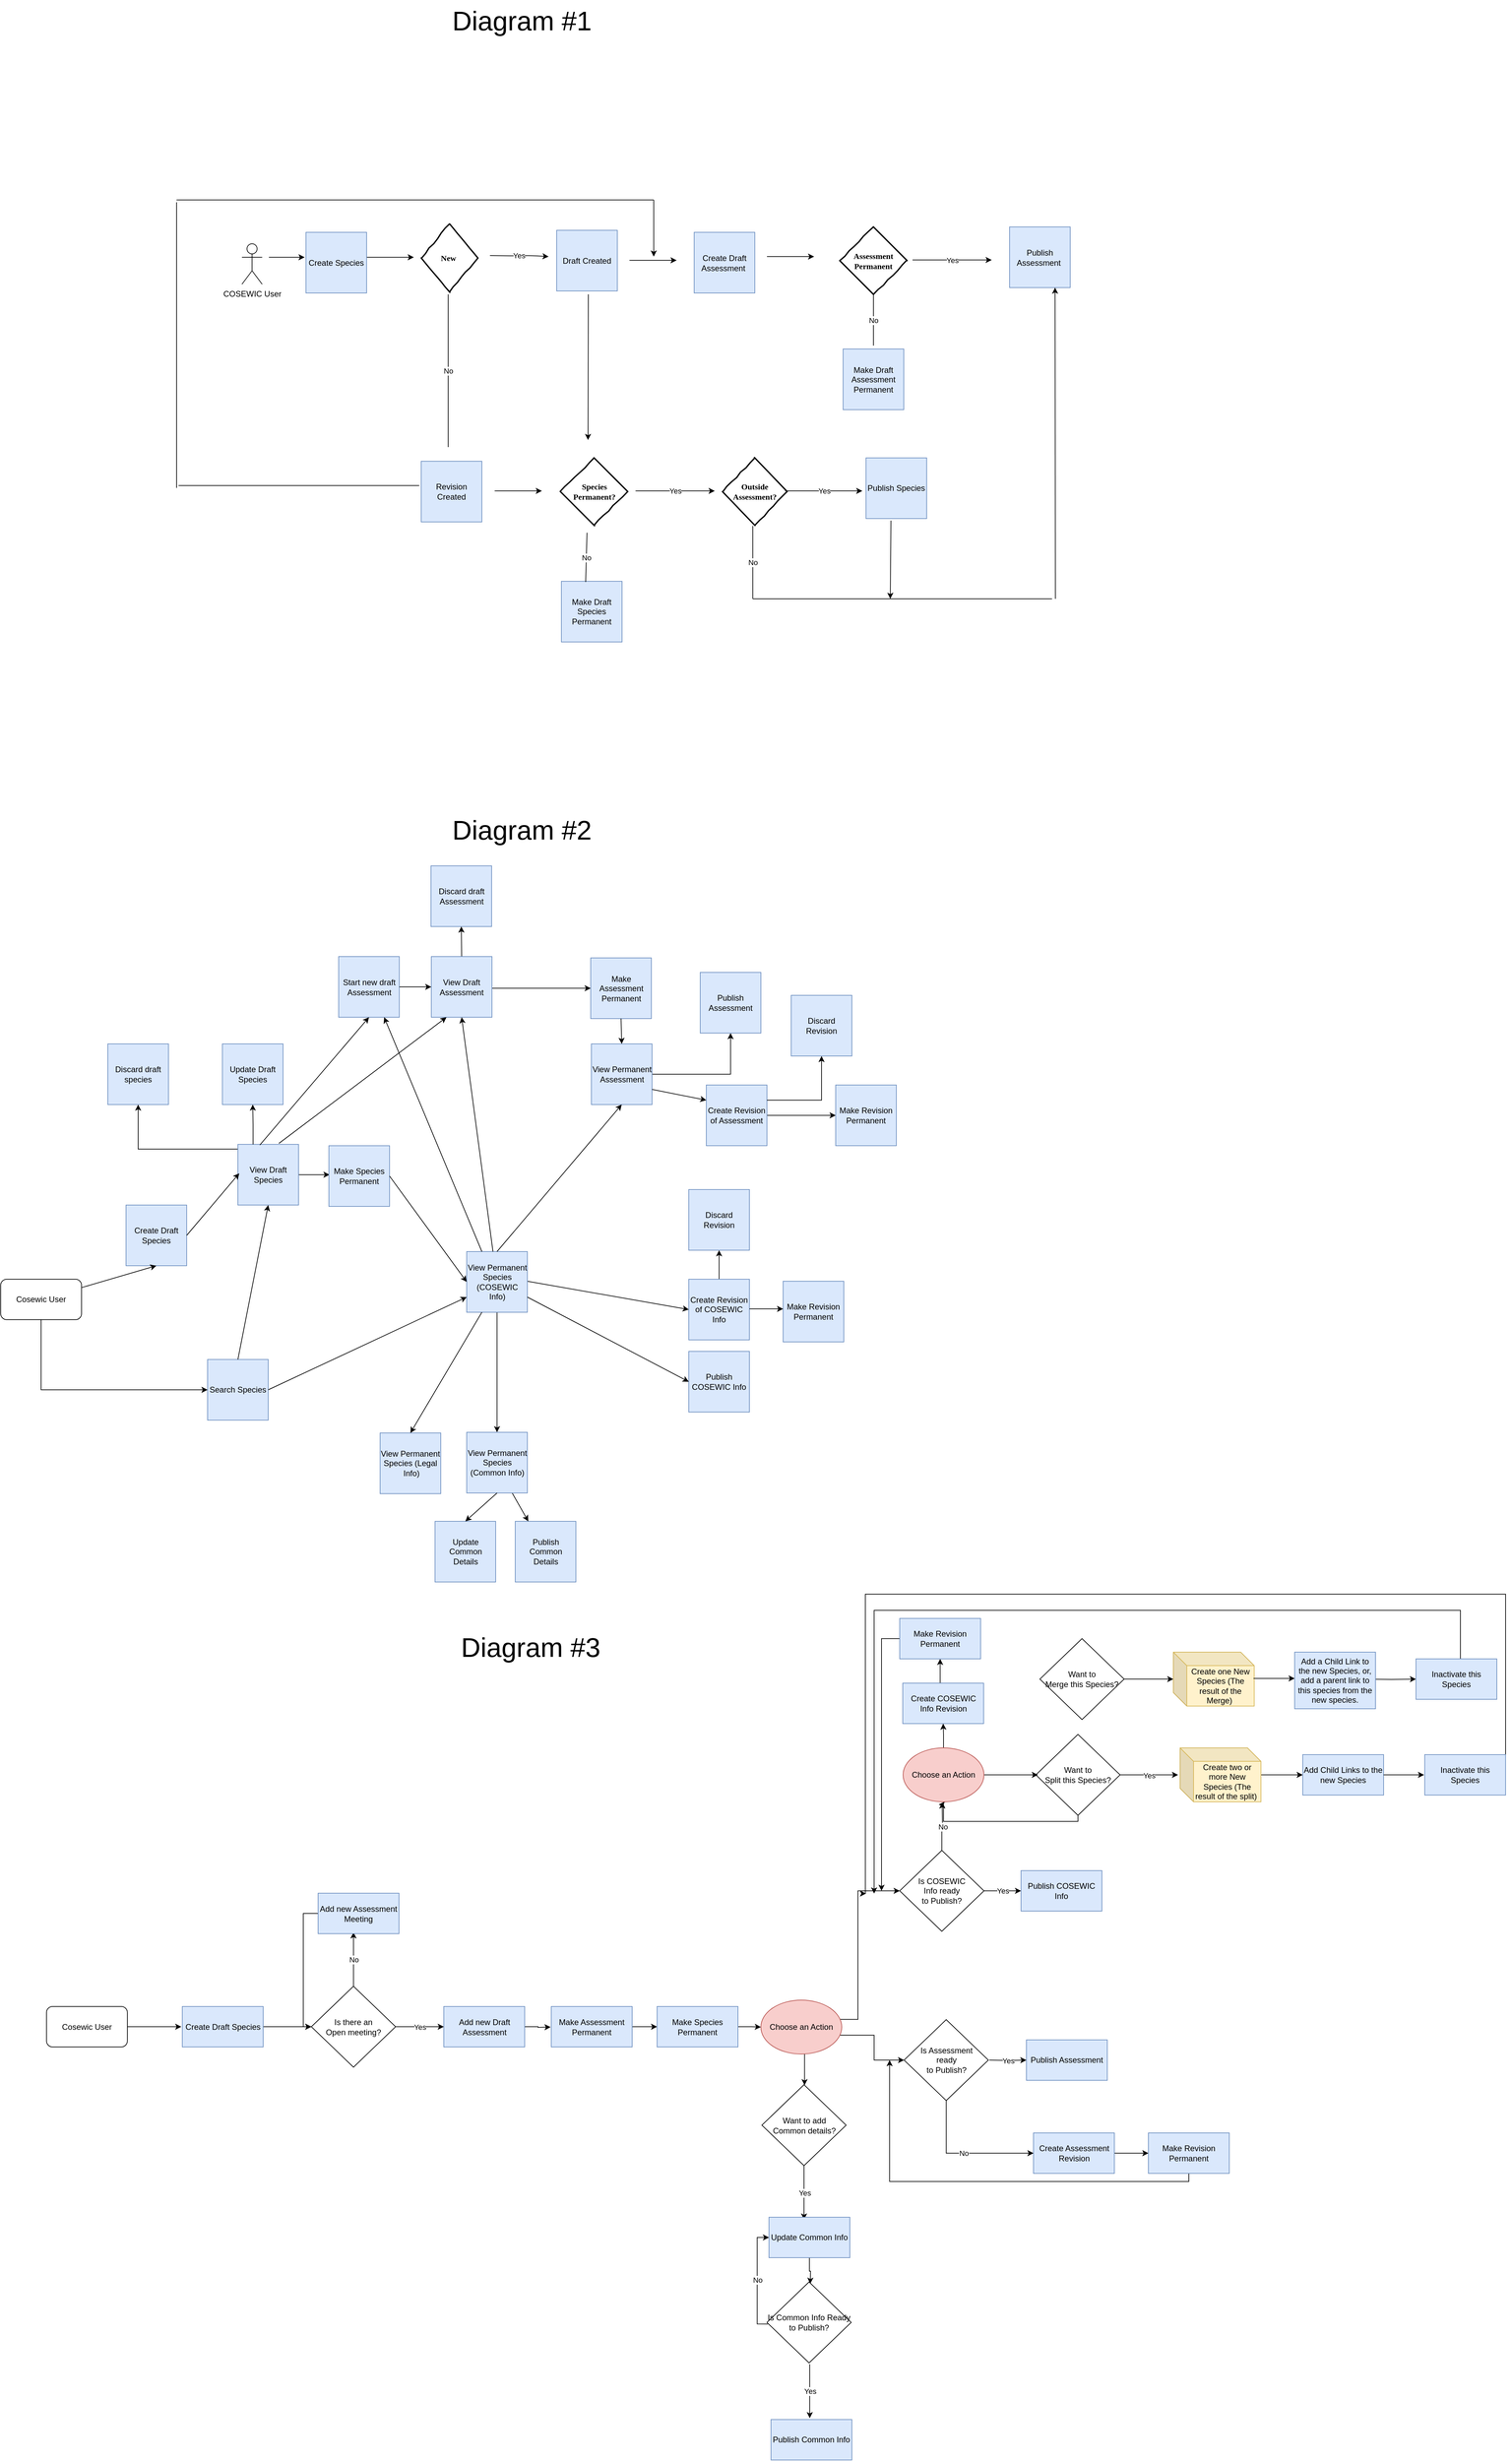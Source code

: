 <mxfile version="12.3.0" type="github" pages="3">
  <diagram name="COSEWIC" id="c7558073-3199-34d8-9f00-42111426c3f3">
    <mxGraphModel dx="3273" dy="2134" grid="1" gridSize="12" guides="1" tooltips="1" connect="1" arrows="1" fold="1" page="1" pageScale="1" pageWidth="1600" pageHeight="1200" background="none" math="0" shadow="0">
      <root>
        <mxCell id="0"/>
        <mxCell id="1" parent="0"/>
        <mxCell id="LoriKuV7NN4adESNOFiQ-48" value="Yes" style="edgeStyle=orthogonalEdgeStyle;rounded=0;orthogonalLoop=1;jettySize=auto;html=1;exitX=1;exitY=0.5;exitDx=0;exitDy=0;entryX=0;entryY=0.5;entryDx=0;entryDy=0;" parent="1" source="LoriKuV7NN4adESNOFiQ-2" edge="1">
          <mxGeometry relative="1" as="geometry"/>
        </mxCell>
        <mxCell id="LoriKuV7NN4adESNOFiQ-2" value="New&amp;nbsp;" style="rhombus;html=1;align=center;whiteSpace=wrap;comic=1;strokeWidth=2;fontFamily=Comic Sans MS;fontStyle=1;" parent="1" vertex="1">
          <mxGeometry x="-936" y="-844" width="84" height="101" as="geometry"/>
        </mxCell>
        <mxCell id="LoriKuV7NN4adESNOFiQ-3" value="Assessment&lt;br&gt;Permanent" style="rhombus;html=1;align=center;whiteSpace=wrap;comic=1;strokeWidth=2;fontFamily=Comic Sans MS;fontStyle=1;" parent="1" vertex="1">
          <mxGeometry x="-315" y="-839.5" width="100" height="100" as="geometry"/>
        </mxCell>
        <mxCell id="LoriKuV7NN4adESNOFiQ-4" value="Make Draft Species Permanent" style="whiteSpace=wrap;html=1;aspect=fixed;fillColor=#dae8fc;strokeColor=#6c8ebf;" parent="1" vertex="1">
          <mxGeometry x="-728" y="-314" width="90" height="90" as="geometry"/>
        </mxCell>
        <mxCell id="LoriKuV7NN4adESNOFiQ-18" value="COSEWIC User" style="shape=umlActor;verticalLabelPosition=bottom;labelBackgroundColor=#ffffff;verticalAlign=top;html=1;" parent="1" vertex="1">
          <mxGeometry x="-1202" y="-814.5" width="30" height="60" as="geometry"/>
        </mxCell>
        <mxCell id="LoriKuV7NN4adESNOFiQ-42" value="" style="endArrow=classic;html=1;" parent="1" edge="1">
          <mxGeometry width="50" height="50" relative="1" as="geometry">
            <mxPoint x="-1017" y="-794.5" as="sourcePoint"/>
            <mxPoint x="-947" y="-794.5" as="targetPoint"/>
            <Array as="points">
              <mxPoint x="-957" y="-794.5"/>
            </Array>
          </mxGeometry>
        </mxCell>
        <mxCell id="LoriKuV7NN4adESNOFiQ-49" value="Yes" style="edgeStyle=orthogonalEdgeStyle;rounded=0;orthogonalLoop=1;jettySize=auto;html=1;" parent="1" edge="1">
          <mxGeometry relative="1" as="geometry">
            <mxPoint x="-89.5" y="-790.5" as="targetPoint"/>
            <mxPoint x="-207" y="-790.5" as="sourcePoint"/>
          </mxGeometry>
        </mxCell>
        <mxCell id="IbaWkmfCWRzdu7K5UOEw-1" value="Create Species" style="whiteSpace=wrap;html=1;aspect=fixed;fillColor=#dae8fc;strokeColor=#6c8ebf;" parent="1" vertex="1">
          <mxGeometry x="-1107" y="-831.5" width="90" height="90" as="geometry"/>
        </mxCell>
        <mxCell id="IbaWkmfCWRzdu7K5UOEw-2" value="Publish Assessment&amp;nbsp;" style="whiteSpace=wrap;html=1;aspect=fixed;fillColor=#dae8fc;strokeColor=#6c8ebf;" parent="1" vertex="1">
          <mxGeometry x="-63" y="-839.5" width="90" height="90" as="geometry"/>
        </mxCell>
        <mxCell id="IbaWkmfCWRzdu7K5UOEw-3" value="" style="endArrow=classic;html=1;" parent="1" edge="1">
          <mxGeometry width="50" height="50" relative="1" as="geometry">
            <mxPoint x="-1162" y="-794.5" as="sourcePoint"/>
            <mxPoint x="-1109" y="-794.5" as="targetPoint"/>
            <Array as="points">
              <mxPoint x="-1119" y="-794.5"/>
            </Array>
          </mxGeometry>
        </mxCell>
        <mxCell id="IbaWkmfCWRzdu7K5UOEw-5" value="Draft Created" style="whiteSpace=wrap;html=1;aspect=fixed;fillColor=#dae8fc;strokeColor=#6c8ebf;" parent="1" vertex="1">
          <mxGeometry x="-735" y="-834.5" width="90" height="90" as="geometry"/>
        </mxCell>
        <mxCell id="IbaWkmfCWRzdu7K5UOEw-6" value="Revision Created" style="whiteSpace=wrap;html=1;aspect=fixed;fillColor=#dae8fc;strokeColor=#6c8ebf;" parent="1" vertex="1">
          <mxGeometry x="-936" y="-492" width="90" height="90" as="geometry"/>
        </mxCell>
        <mxCell id="IbaWkmfCWRzdu7K5UOEw-11" value="Yes" style="endArrow=classic;html=1;" parent="1" edge="1">
          <mxGeometry width="50" height="50" relative="1" as="geometry">
            <mxPoint x="-834" y="-797" as="sourcePoint"/>
            <mxPoint x="-747" y="-795.5" as="targetPoint"/>
            <Array as="points">
              <mxPoint x="-795" y="-796.5"/>
              <mxPoint x="-774" y="-797"/>
            </Array>
          </mxGeometry>
        </mxCell>
        <mxCell id="IbaWkmfCWRzdu7K5UOEw-12" value="Create Draft Assessment&amp;nbsp;" style="whiteSpace=wrap;html=1;aspect=fixed;fillColor=#dae8fc;strokeColor=#6c8ebf;" parent="1" vertex="1">
          <mxGeometry x="-531" y="-831.5" width="90" height="90" as="geometry"/>
        </mxCell>
        <mxCell id="IbaWkmfCWRzdu7K5UOEw-13" value="" style="endArrow=classic;html=1;" parent="1" edge="1">
          <mxGeometry width="50" height="50" relative="1" as="geometry">
            <mxPoint x="-627" y="-790" as="sourcePoint"/>
            <mxPoint x="-557" y="-790" as="targetPoint"/>
            <Array as="points">
              <mxPoint x="-567" y="-790"/>
            </Array>
          </mxGeometry>
        </mxCell>
        <mxCell id="IbaWkmfCWRzdu7K5UOEw-14" value="Species Permanent?" style="rhombus;html=1;align=center;whiteSpace=wrap;comic=1;strokeWidth=2;fontFamily=Comic Sans MS;fontStyle=1;" parent="1" vertex="1">
          <mxGeometry x="-729.5" y="-497" width="100" height="100" as="geometry"/>
        </mxCell>
        <mxCell id="IbaWkmfCWRzdu7K5UOEw-15" value="Publish Species" style="whiteSpace=wrap;html=1;aspect=fixed;fillColor=#dae8fc;strokeColor=#6c8ebf;" parent="1" vertex="1">
          <mxGeometry x="-276" y="-497" width="90" height="90" as="geometry"/>
        </mxCell>
        <mxCell id="IbaWkmfCWRzdu7K5UOEw-16" value="" style="endArrow=classic;html=1;" parent="1" edge="1">
          <mxGeometry width="50" height="50" relative="1" as="geometry">
            <mxPoint x="-423" y="-795.5" as="sourcePoint"/>
            <mxPoint x="-353" y="-795.5" as="targetPoint"/>
            <Array as="points">
              <mxPoint x="-363" y="-795.5"/>
            </Array>
          </mxGeometry>
        </mxCell>
        <mxCell id="IbaWkmfCWRzdu7K5UOEw-17" value="" style="endArrow=classic;html=1;" parent="1" edge="1">
          <mxGeometry width="50" height="50" relative="1" as="geometry">
            <mxPoint x="-827" y="-448" as="sourcePoint"/>
            <mxPoint x="-757" y="-448" as="targetPoint"/>
            <Array as="points">
              <mxPoint x="-767" y="-448"/>
            </Array>
          </mxGeometry>
        </mxCell>
        <mxCell id="IbaWkmfCWRzdu7K5UOEw-18" value="Yes" style="edgeStyle=orthogonalEdgeStyle;rounded=0;orthogonalLoop=1;jettySize=auto;html=1;" parent="1" edge="1">
          <mxGeometry relative="1" as="geometry">
            <mxPoint x="-500.5" y="-448" as="targetPoint"/>
            <mxPoint x="-618" y="-448" as="sourcePoint"/>
          </mxGeometry>
        </mxCell>
        <mxCell id="IbaWkmfCWRzdu7K5UOEw-21" value="No" style="endArrow=none;html=1;exitX=0.4;exitY=0.011;exitDx=0;exitDy=0;exitPerimeter=0;" parent="1" source="LoriKuV7NN4adESNOFiQ-4" edge="1">
          <mxGeometry width="50" height="50" relative="1" as="geometry">
            <mxPoint x="-718" y="-326" as="sourcePoint"/>
            <mxPoint x="-690" y="-386" as="targetPoint"/>
          </mxGeometry>
        </mxCell>
        <mxCell id="IbaWkmfCWRzdu7K5UOEw-22" value="Make Draft Assessment&lt;br&gt;Permanent" style="whiteSpace=wrap;html=1;aspect=fixed;fillColor=#dae8fc;strokeColor=#6c8ebf;" parent="1" vertex="1">
          <mxGeometry x="-310" y="-658.5" width="90" height="90" as="geometry"/>
        </mxCell>
        <mxCell id="IbaWkmfCWRzdu7K5UOEw-24" value="No" style="endArrow=none;html=1;" parent="1" edge="1">
          <mxGeometry width="50" height="50" relative="1" as="geometry">
            <mxPoint x="-265" y="-663.5" as="sourcePoint"/>
            <mxPoint x="-265" y="-739.5" as="targetPoint"/>
          </mxGeometry>
        </mxCell>
        <mxCell id="IbaWkmfCWRzdu7K5UOEw-25" value="No" style="endArrow=none;html=1;" parent="1" edge="1">
          <mxGeometry width="50" height="50" relative="1" as="geometry">
            <mxPoint x="-896" y="-513" as="sourcePoint"/>
            <mxPoint x="-896" y="-739.5" as="targetPoint"/>
          </mxGeometry>
        </mxCell>
        <mxCell id="IbaWkmfCWRzdu7K5UOEw-29" value="" style="endArrow=classic;html=1;" parent="1" edge="1">
          <mxGeometry width="50" height="50" relative="1" as="geometry">
            <mxPoint x="-688" y="-739.5" as="sourcePoint"/>
            <mxPoint x="-688.5" y="-523.5" as="targetPoint"/>
            <Array as="points">
              <mxPoint x="-688.5" y="-523.5"/>
            </Array>
          </mxGeometry>
        </mxCell>
        <mxCell id="IbaWkmfCWRzdu7K5UOEw-32" value="" style="endArrow=none;html=1;" parent="1" edge="1">
          <mxGeometry width="50" height="50" relative="1" as="geometry">
            <mxPoint x="-1296" y="-456" as="sourcePoint"/>
            <mxPoint x="-939" y="-456" as="targetPoint"/>
          </mxGeometry>
        </mxCell>
        <mxCell id="IbaWkmfCWRzdu7K5UOEw-37" value="" style="endArrow=none;html=1;" parent="1" edge="1">
          <mxGeometry width="50" height="50" relative="1" as="geometry">
            <mxPoint x="-1299" y="-452.5" as="sourcePoint"/>
            <mxPoint x="-1299" y="-876" as="targetPoint"/>
          </mxGeometry>
        </mxCell>
        <mxCell id="IbaWkmfCWRzdu7K5UOEw-38" value="" style="endArrow=none;html=1;" parent="1" edge="1">
          <mxGeometry width="50" height="50" relative="1" as="geometry">
            <mxPoint x="-1299" y="-879.5" as="sourcePoint"/>
            <mxPoint x="-591" y="-879.5" as="targetPoint"/>
          </mxGeometry>
        </mxCell>
        <mxCell id="IbaWkmfCWRzdu7K5UOEw-43" value="" style="endArrow=classic;html=1;" parent="1" edge="1">
          <mxGeometry width="50" height="50" relative="1" as="geometry">
            <mxPoint x="-591" y="-879.5" as="sourcePoint"/>
            <mxPoint x="-591" y="-795.5" as="targetPoint"/>
          </mxGeometry>
        </mxCell>
        <mxCell id="IbaWkmfCWRzdu7K5UOEw-44" value="Outside Assessment?" style="rhombus;html=1;align=center;whiteSpace=wrap;comic=1;strokeWidth=2;fontFamily=Comic Sans MS;fontStyle=1;" parent="1" vertex="1">
          <mxGeometry x="-489" y="-497" width="96" height="100" as="geometry"/>
        </mxCell>
        <mxCell id="IbaWkmfCWRzdu7K5UOEw-52" value="Yes" style="edgeStyle=orthogonalEdgeStyle;rounded=0;orthogonalLoop=1;jettySize=auto;html=1;" parent="1" edge="1">
          <mxGeometry relative="1" as="geometry">
            <mxPoint x="-281.5" y="-448" as="targetPoint"/>
            <mxPoint x="-396" y="-448" as="sourcePoint"/>
          </mxGeometry>
        </mxCell>
        <mxCell id="64Scc0TK1wrfTsZR5WqX-2" value="" style="edgeStyle=orthogonalEdgeStyle;rounded=0;orthogonalLoop=1;jettySize=auto;html=1;exitX=0.089;exitY=0.078;exitDx=0;exitDy=0;exitPerimeter=0;" parent="1" source="64Scc0TK1wrfTsZR5WqX-29" target="64Scc0TK1wrfTsZR5WqX-8" edge="1">
          <mxGeometry relative="1" as="geometry"/>
        </mxCell>
        <mxCell id="64Scc0TK1wrfTsZR5WqX-3" value="Create Draft Species" style="whiteSpace=wrap;html=1;aspect=fixed;fillColor=#dae8fc;strokeColor=#6c8ebf;" parent="1" vertex="1">
          <mxGeometry x="-1374" y="611" width="90" height="90" as="geometry"/>
        </mxCell>
        <mxCell id="64Scc0TK1wrfTsZR5WqX-4" value="Start new draft Assessment" style="whiteSpace=wrap;html=1;aspect=fixed;fillColor=#dae8fc;strokeColor=#6c8ebf;" parent="1" vertex="1">
          <mxGeometry x="-1058.5" y="242.5" width="90" height="90" as="geometry"/>
        </mxCell>
        <mxCell id="64Scc0TK1wrfTsZR5WqX-5" value="" style="endArrow=classic;html=1;exitX=1;exitY=0.5;exitDx=0;exitDy=0;" parent="1" edge="1">
          <mxGeometry width="50" height="50" relative="1" as="geometry">
            <mxPoint x="-1122" y="566" as="sourcePoint"/>
            <mxPoint x="-1072" y="566" as="targetPoint"/>
          </mxGeometry>
        </mxCell>
        <mxCell id="64Scc0TK1wrfTsZR5WqX-6" value="Make Assessment Permanent" style="whiteSpace=wrap;html=1;aspect=fixed;fillColor=#dae8fc;strokeColor=#6c8ebf;" parent="1" vertex="1">
          <mxGeometry x="-684.5" y="244.5" width="90" height="90" as="geometry"/>
        </mxCell>
        <mxCell id="64Scc0TK1wrfTsZR5WqX-7" value="Make Species Permanent" style="whiteSpace=wrap;html=1;aspect=fixed;fillColor=#dae8fc;strokeColor=#6c8ebf;" parent="1" vertex="1">
          <mxGeometry x="-1073" y="523" width="90" height="90" as="geometry"/>
        </mxCell>
        <mxCell id="64Scc0TK1wrfTsZR5WqX-8" value="Discard draft species" style="whiteSpace=wrap;html=1;aspect=fixed;fillColor=#dae8fc;strokeColor=#6c8ebf;" parent="1" vertex="1">
          <mxGeometry x="-1401" y="372" width="90" height="90" as="geometry"/>
        </mxCell>
        <mxCell id="64Scc0TK1wrfTsZR5WqX-9" value="Discard draft Assessment" style="whiteSpace=wrap;html=1;aspect=fixed;fillColor=#dae8fc;strokeColor=#6c8ebf;" parent="1" vertex="1">
          <mxGeometry x="-921.5" y="108" width="90" height="90" as="geometry"/>
        </mxCell>
        <mxCell id="64Scc0TK1wrfTsZR5WqX-10" value="" style="endArrow=classic;html=1;exitX=0.978;exitY=0.522;exitDx=0;exitDy=0;exitPerimeter=0;" parent="1" source="64Scc0TK1wrfTsZR5WqX-33" target="64Scc0TK1wrfTsZR5WqX-6" edge="1">
          <mxGeometry width="50" height="50" relative="1" as="geometry">
            <mxPoint x="-821" y="289.5" as="sourcePoint"/>
            <mxPoint x="-918" y="284.5" as="targetPoint"/>
          </mxGeometry>
        </mxCell>
        <mxCell id="64Scc0TK1wrfTsZR5WqX-11" value="" style="edgeStyle=orthogonalEdgeStyle;rounded=0;orthogonalLoop=1;jettySize=auto;html=1;" parent="1" source="64Scc0TK1wrfTsZR5WqX-12" target="64Scc0TK1wrfTsZR5WqX-14" edge="1">
          <mxGeometry relative="1" as="geometry"/>
        </mxCell>
        <mxCell id="64Scc0TK1wrfTsZR5WqX-12" value="Create Revision of COSEWIC Info" style="whiteSpace=wrap;html=1;aspect=fixed;fillColor=#dae8fc;strokeColor=#6c8ebf;" parent="1" vertex="1">
          <mxGeometry x="-539" y="721" width="90" height="90" as="geometry"/>
        </mxCell>
        <mxCell id="64Scc0TK1wrfTsZR5WqX-13" value="" style="endArrow=classic;html=1;exitX=1;exitY=0.5;exitDx=0;exitDy=0;entryX=0;entryY=0.5;entryDx=0;entryDy=0;" parent="1" target="64Scc0TK1wrfTsZR5WqX-12" edge="1">
          <mxGeometry width="50" height="50" relative="1" as="geometry">
            <mxPoint x="-778.5" y="724" as="sourcePoint"/>
            <mxPoint x="-728.5" y="724" as="targetPoint"/>
          </mxGeometry>
        </mxCell>
        <mxCell id="64Scc0TK1wrfTsZR5WqX-14" value="Discard Revision" style="whiteSpace=wrap;html=1;aspect=fixed;fillColor=#dae8fc;strokeColor=#6c8ebf;" parent="1" vertex="1">
          <mxGeometry x="-539" y="588" width="90" height="90" as="geometry"/>
        </mxCell>
        <mxCell id="64Scc0TK1wrfTsZR5WqX-15" value="Make Revision Permanent" style="whiteSpace=wrap;html=1;aspect=fixed;fillColor=#dae8fc;strokeColor=#6c8ebf;" parent="1" vertex="1">
          <mxGeometry x="-399" y="724" width="90" height="90" as="geometry"/>
        </mxCell>
        <mxCell id="64Scc0TK1wrfTsZR5WqX-16" value="" style="endArrow=classic;html=1;exitX=1;exitY=0.5;exitDx=0;exitDy=0;" parent="1" edge="1">
          <mxGeometry width="50" height="50" relative="1" as="geometry">
            <mxPoint x="-449.0" y="765" as="sourcePoint"/>
            <mxPoint x="-399.0" y="765" as="targetPoint"/>
          </mxGeometry>
        </mxCell>
        <mxCell id="64Scc0TK1wrfTsZR5WqX-17" value="Publish COSEWIC Info" style="whiteSpace=wrap;html=1;aspect=fixed;fillColor=#dae8fc;strokeColor=#6c8ebf;" parent="1" vertex="1">
          <mxGeometry x="-539" y="828" width="90" height="90" as="geometry"/>
        </mxCell>
        <mxCell id="64Scc0TK1wrfTsZR5WqX-18" value="Update Common Details" style="whiteSpace=wrap;html=1;aspect=fixed;fillColor=#dae8fc;strokeColor=#6c8ebf;" parent="1" vertex="1">
          <mxGeometry x="-915.5" y="1080" width="90" height="90" as="geometry"/>
        </mxCell>
        <mxCell id="64Scc0TK1wrfTsZR5WqX-19" value="Publish Common Details" style="whiteSpace=wrap;html=1;aspect=fixed;fillColor=#dae8fc;strokeColor=#6c8ebf;" parent="1" vertex="1">
          <mxGeometry x="-796.5" y="1080" width="90" height="90" as="geometry"/>
        </mxCell>
        <mxCell id="64Scc0TK1wrfTsZR5WqX-20" value="" style="endArrow=classic;html=1;exitX=0.75;exitY=1;exitDx=0;exitDy=0;" parent="1" source="64Scc0TK1wrfTsZR5WqX-43" target="64Scc0TK1wrfTsZR5WqX-19" edge="1">
          <mxGeometry width="50" height="50" relative="1" as="geometry">
            <mxPoint x="-815" y="895" as="sourcePoint"/>
            <mxPoint x="-884.5" y="1091" as="targetPoint"/>
          </mxGeometry>
        </mxCell>
        <mxCell id="64Scc0TK1wrfTsZR5WqX-21" value="" style="edgeStyle=orthogonalEdgeStyle;rounded=0;orthogonalLoop=1;jettySize=auto;html=1;" parent="1" source="64Scc0TK1wrfTsZR5WqX-22" target="64Scc0TK1wrfTsZR5WqX-43" edge="1">
          <mxGeometry relative="1" as="geometry"/>
        </mxCell>
        <mxCell id="64Scc0TK1wrfTsZR5WqX-22" value="View Permanent Species (COSEWIC Info)" style="whiteSpace=wrap;html=1;aspect=fixed;fillColor=#dae8fc;strokeColor=#6c8ebf;" parent="1" vertex="1">
          <mxGeometry x="-868.5" y="680" width="90" height="90" as="geometry"/>
        </mxCell>
        <mxCell id="64Scc0TK1wrfTsZR5WqX-23" value="Search Species" style="whiteSpace=wrap;html=1;aspect=fixed;fillColor=#dae8fc;strokeColor=#6c8ebf;" parent="1" vertex="1">
          <mxGeometry x="-1253" y="840" width="90" height="90" as="geometry"/>
        </mxCell>
        <mxCell id="64Scc0TK1wrfTsZR5WqX-24" value="" style="endArrow=classic;html=1;exitX=1;exitY=0.5;exitDx=0;exitDy=0;entryX=0;entryY=0.75;entryDx=0;entryDy=0;" parent="1" source="64Scc0TK1wrfTsZR5WqX-23" target="64Scc0TK1wrfTsZR5WqX-22" edge="1">
          <mxGeometry width="50" height="50" relative="1" as="geometry">
            <mxPoint x="-1007" y="856" as="sourcePoint"/>
            <mxPoint x="-892.0" y="849.5" as="targetPoint"/>
          </mxGeometry>
        </mxCell>
        <mxCell id="64Scc0TK1wrfTsZR5WqX-25" value="" style="edgeStyle=orthogonalEdgeStyle;rounded=0;orthogonalLoop=1;jettySize=auto;html=1;" parent="1" source="64Scc0TK1wrfTsZR5WqX-26" target="64Scc0TK1wrfTsZR5WqX-23" edge="1">
          <mxGeometry relative="1" as="geometry">
            <Array as="points">
              <mxPoint x="-1500" y="885"/>
            </Array>
          </mxGeometry>
        </mxCell>
        <mxCell id="64Scc0TK1wrfTsZR5WqX-26" value="Cosewic User" style="rounded=1;whiteSpace=wrap;html=1;" parent="1" vertex="1">
          <mxGeometry x="-1560" y="721" width="120" height="60" as="geometry"/>
        </mxCell>
        <mxCell id="64Scc0TK1wrfTsZR5WqX-27" value="" style="endArrow=classic;html=1;exitX=1;exitY=0.5;exitDx=0;exitDy=0;entryX=0;entryY=0.5;entryDx=0;entryDy=0;" parent="1" source="64Scc0TK1wrfTsZR5WqX-7" target="64Scc0TK1wrfTsZR5WqX-22" edge="1">
          <mxGeometry width="50" height="50" relative="1" as="geometry">
            <mxPoint x="-867" y="1256" as="sourcePoint"/>
            <mxPoint x="-817" y="1206" as="targetPoint"/>
          </mxGeometry>
        </mxCell>
        <mxCell id="64Scc0TK1wrfTsZR5WqX-28" value="" style="endArrow=classic;html=1;entryX=0.5;entryY=1;entryDx=0;entryDy=0;exitX=0.5;exitY=0;exitDx=0;exitDy=0;" parent="1" source="64Scc0TK1wrfTsZR5WqX-33" target="64Scc0TK1wrfTsZR5WqX-9" edge="1">
          <mxGeometry width="50" height="50" relative="1" as="geometry">
            <mxPoint x="-821" y="266.5" as="sourcePoint"/>
            <mxPoint x="-676" y="243.5" as="targetPoint"/>
          </mxGeometry>
        </mxCell>
        <mxCell id="64Scc0TK1wrfTsZR5WqX-29" value="View Draft Species" style="whiteSpace=wrap;html=1;aspect=fixed;fillColor=#dae8fc;strokeColor=#6c8ebf;" parent="1" vertex="1">
          <mxGeometry x="-1208" y="521" width="90" height="90" as="geometry"/>
        </mxCell>
        <mxCell id="64Scc0TK1wrfTsZR5WqX-30" value="" style="endArrow=classic;html=1;exitX=0.5;exitY=0;exitDx=0;exitDy=0;entryX=0.5;entryY=1;entryDx=0;entryDy=0;" parent="1" source="64Scc0TK1wrfTsZR5WqX-23" target="64Scc0TK1wrfTsZR5WqX-29" edge="1">
          <mxGeometry width="50" height="50" relative="1" as="geometry">
            <mxPoint x="-1108.5" y="952" as="sourcePoint"/>
            <mxPoint x="-1273.5" y="752" as="targetPoint"/>
          </mxGeometry>
        </mxCell>
        <mxCell id="64Scc0TK1wrfTsZR5WqX-31" value="" style="endArrow=classic;html=1;exitX=1;exitY=0.5;exitDx=0;exitDy=0;" parent="1" edge="1" source="64Scc0TK1wrfTsZR5WqX-3">
          <mxGeometry width="50" height="50" relative="1" as="geometry">
            <mxPoint x="-1256" y="564" as="sourcePoint"/>
            <mxPoint x="-1206" y="564" as="targetPoint"/>
          </mxGeometry>
        </mxCell>
        <mxCell id="64Scc0TK1wrfTsZR5WqX-32" value="" style="endArrow=classic;html=1;exitX=0.362;exitY=0.01;exitDx=0;exitDy=0;entryX=0.5;entryY=1;entryDx=0;entryDy=0;exitPerimeter=0;" parent="1" source="64Scc0TK1wrfTsZR5WqX-29" target="64Scc0TK1wrfTsZR5WqX-4" edge="1">
          <mxGeometry width="50" height="50" relative="1" as="geometry">
            <mxPoint x="-926" y="368" as="sourcePoint"/>
            <mxPoint x="-876.0" y="368" as="targetPoint"/>
            <Array as="points"/>
          </mxGeometry>
        </mxCell>
        <mxCell id="64Scc0TK1wrfTsZR5WqX-33" value="View Draft Assessment" style="whiteSpace=wrap;html=1;aspect=fixed;fillColor=#dae8fc;strokeColor=#6c8ebf;" parent="1" vertex="1">
          <mxGeometry x="-921" y="242.5" width="90" height="90" as="geometry"/>
        </mxCell>
        <mxCell id="64Scc0TK1wrfTsZR5WqX-34" value="" style="endArrow=classic;html=1;entryX=0.25;entryY=1;entryDx=0;entryDy=0;exitX=0.676;exitY=-0.016;exitDx=0;exitDy=0;exitPerimeter=0;" parent="1" source="64Scc0TK1wrfTsZR5WqX-29" target="64Scc0TK1wrfTsZR5WqX-33" edge="1">
          <mxGeometry width="50" height="50" relative="1" as="geometry">
            <mxPoint x="-1165" y="523" as="sourcePoint"/>
            <mxPoint x="-1215" y="459.5" as="targetPoint"/>
          </mxGeometry>
        </mxCell>
        <mxCell id="64Scc0TK1wrfTsZR5WqX-35" value="" style="endArrow=classic;html=1;entryX=0;entryY=0.5;entryDx=0;entryDy=0;exitX=1;exitY=0.5;exitDx=0;exitDy=0;" parent="1" source="64Scc0TK1wrfTsZR5WqX-4" target="64Scc0TK1wrfTsZR5WqX-33" edge="1">
          <mxGeometry width="50" height="50" relative="1" as="geometry">
            <mxPoint x="-977" y="287.5" as="sourcePoint"/>
            <mxPoint x="-886.5" y="344.5" as="targetPoint"/>
          </mxGeometry>
        </mxCell>
        <mxCell id="64Scc0TK1wrfTsZR5WqX-36" value="" style="edgeStyle=orthogonalEdgeStyle;rounded=0;orthogonalLoop=1;jettySize=auto;html=1;" parent="1" source="64Scc0TK1wrfTsZR5WqX-37" target="64Scc0TK1wrfTsZR5WqX-41" edge="1">
          <mxGeometry relative="1" as="geometry"/>
        </mxCell>
        <mxCell id="64Scc0TK1wrfTsZR5WqX-37" value="View Permanent Assessment" style="whiteSpace=wrap;html=1;aspect=fixed;fillColor=#dae8fc;strokeColor=#6c8ebf;" parent="1" vertex="1">
          <mxGeometry x="-683.5" y="372" width="90" height="90" as="geometry"/>
        </mxCell>
        <mxCell id="64Scc0TK1wrfTsZR5WqX-38" value="" style="endArrow=classic;html=1;exitX=0.5;exitY=1;exitDx=0;exitDy=0;entryX=0.5;entryY=0;entryDx=0;entryDy=0;" parent="1" source="64Scc0TK1wrfTsZR5WqX-6" target="64Scc0TK1wrfTsZR5WqX-37" edge="1">
          <mxGeometry width="50" height="50" relative="1" as="geometry">
            <mxPoint x="-721.98" y="303.48" as="sourcePoint"/>
            <mxPoint x="-590" y="372" as="targetPoint"/>
          </mxGeometry>
        </mxCell>
        <mxCell id="64Scc0TK1wrfTsZR5WqX-39" value="" style="endArrow=classic;html=1;entryX=0.5;entryY=1;entryDx=0;entryDy=0;" parent="1" source="64Scc0TK1wrfTsZR5WqX-22" target="64Scc0TK1wrfTsZR5WqX-33" edge="1">
          <mxGeometry width="50" height="50" relative="1" as="geometry">
            <mxPoint x="-1135.16" y="531.56" as="sourcePoint"/>
            <mxPoint x="-1021" y="355" as="targetPoint"/>
          </mxGeometry>
        </mxCell>
        <mxCell id="64Scc0TK1wrfTsZR5WqX-40" value="" style="endArrow=classic;html=1;entryX=0.5;entryY=1;entryDx=0;entryDy=0;exitX=0.5;exitY=0;exitDx=0;exitDy=0;" parent="1" source="64Scc0TK1wrfTsZR5WqX-22" target="64Scc0TK1wrfTsZR5WqX-37" edge="1">
          <mxGeometry width="50" height="50" relative="1" as="geometry">
            <mxPoint x="-804" y="677" as="sourcePoint"/>
            <mxPoint x="-1009" y="367" as="targetPoint"/>
            <Array as="points"/>
          </mxGeometry>
        </mxCell>
        <mxCell id="64Scc0TK1wrfTsZR5WqX-41" value="Publish Assessment" style="whiteSpace=wrap;html=1;aspect=fixed;fillColor=#dae8fc;strokeColor=#6c8ebf;" parent="1" vertex="1">
          <mxGeometry x="-522" y="266" width="90" height="90" as="geometry"/>
        </mxCell>
        <mxCell id="64Scc0TK1wrfTsZR5WqX-42" value="" style="endArrow=classic;html=1;entryX=0.5;entryY=1;entryDx=0;entryDy=0;" parent="1" source="64Scc0TK1wrfTsZR5WqX-26" target="64Scc0TK1wrfTsZR5WqX-3" edge="1">
          <mxGeometry width="50" height="50" relative="1" as="geometry">
            <mxPoint x="-1287" y="816.5" as="sourcePoint"/>
            <mxPoint x="-1311" y="627.5" as="targetPoint"/>
          </mxGeometry>
        </mxCell>
        <mxCell id="64Scc0TK1wrfTsZR5WqX-43" value="View Permanent Species (Common Info)" style="whiteSpace=wrap;html=1;aspect=fixed;fillColor=#dae8fc;strokeColor=#6c8ebf;" parent="1" vertex="1">
          <mxGeometry x="-868.5" y="948" width="90" height="90" as="geometry"/>
        </mxCell>
        <mxCell id="64Scc0TK1wrfTsZR5WqX-44" value="" style="endArrow=classic;html=1;exitX=0.5;exitY=1;exitDx=0;exitDy=0;entryX=0.5;entryY=0;entryDx=0;entryDy=0;" parent="1" source="64Scc0TK1wrfTsZR5WqX-43" target="64Scc0TK1wrfTsZR5WqX-18" edge="1">
          <mxGeometry width="50" height="50" relative="1" as="geometry">
            <mxPoint x="-790" y="1050" as="sourcePoint"/>
            <mxPoint x="-765.621" y="1092" as="targetPoint"/>
          </mxGeometry>
        </mxCell>
        <mxCell id="64Scc0TK1wrfTsZR5WqX-45" value="" style="endArrow=classic;html=1;exitX=0.25;exitY=0;exitDx=0;exitDy=0;entryX=0.75;entryY=1;entryDx=0;entryDy=0;" parent="1" source="64Scc0TK1wrfTsZR5WqX-22" target="64Scc0TK1wrfTsZR5WqX-4" edge="1">
          <mxGeometry width="50" height="50" relative="1" as="geometry">
            <mxPoint x="-817.519" y="692" as="sourcePoint"/>
            <mxPoint x="-996" y="324" as="targetPoint"/>
            <Array as="points"/>
          </mxGeometry>
        </mxCell>
        <mxCell id="64Scc0TK1wrfTsZR5WqX-46" value="View Permanent Species (Legal&lt;br&gt;&amp;nbsp;Info)" style="whiteSpace=wrap;html=1;aspect=fixed;fillColor=#dae8fc;strokeColor=#6c8ebf;" parent="1" vertex="1">
          <mxGeometry x="-997" y="949" width="90" height="90" as="geometry"/>
        </mxCell>
        <mxCell id="64Scc0TK1wrfTsZR5WqX-47" value="" style="endArrow=classic;html=1;exitX=0.25;exitY=1;exitDx=0;exitDy=0;entryX=0.5;entryY=0;entryDx=0;entryDy=0;" parent="1" source="64Scc0TK1wrfTsZR5WqX-22" target="64Scc0TK1wrfTsZR5WqX-46" edge="1">
          <mxGeometry width="50" height="50" relative="1" as="geometry">
            <mxPoint x="-971" y="580" as="sourcePoint"/>
            <mxPoint x="-856.5" y="737" as="targetPoint"/>
          </mxGeometry>
        </mxCell>
        <mxCell id="64Scc0TK1wrfTsZR5WqX-48" value="" style="endArrow=classic;html=1;exitX=1;exitY=0.75;exitDx=0;exitDy=0;entryX=0;entryY=0.5;entryDx=0;entryDy=0;" parent="1" source="64Scc0TK1wrfTsZR5WqX-22" target="64Scc0TK1wrfTsZR5WqX-17" edge="1">
          <mxGeometry width="50" height="50" relative="1" as="geometry">
            <mxPoint x="-726.5" y="344.5" as="sourcePoint"/>
            <mxPoint x="-716.5" y="382" as="targetPoint"/>
          </mxGeometry>
        </mxCell>
        <mxCell id="64Scc0TK1wrfTsZR5WqX-56" value="" style="edgeStyle=orthogonalEdgeStyle;rounded=0;orthogonalLoop=1;jettySize=auto;html=1;entryX=0;entryY=0.5;entryDx=0;entryDy=0;" parent="1" source="64Scc0TK1wrfTsZR5WqX-49" target="64Scc0TK1wrfTsZR5WqX-51" edge="1">
          <mxGeometry relative="1" as="geometry">
            <mxPoint x="-333" y="478" as="targetPoint"/>
          </mxGeometry>
        </mxCell>
        <mxCell id="64Scc0TK1wrfTsZR5WqX-49" value="Create Revision of Assessment" style="whiteSpace=wrap;html=1;aspect=fixed;fillColor=#dae8fc;strokeColor=#6c8ebf;" parent="1" vertex="1">
          <mxGeometry x="-513" y="433" width="90" height="90" as="geometry"/>
        </mxCell>
        <mxCell id="64Scc0TK1wrfTsZR5WqX-50" value="" style="endArrow=classic;html=1;exitX=1;exitY=0.75;exitDx=0;exitDy=0;entryX=0;entryY=0.25;entryDx=0;entryDy=0;" parent="1" source="64Scc0TK1wrfTsZR5WqX-37" target="64Scc0TK1wrfTsZR5WqX-49" edge="1">
          <mxGeometry width="50" height="50" relative="1" as="geometry">
            <mxPoint x="-683" y="435.5" as="sourcePoint"/>
            <mxPoint x="-625" y="456" as="targetPoint"/>
          </mxGeometry>
        </mxCell>
        <mxCell id="64Scc0TK1wrfTsZR5WqX-51" value="Make Revision Permanent" style="whiteSpace=wrap;html=1;aspect=fixed;fillColor=#dae8fc;strokeColor=#6c8ebf;" parent="1" vertex="1">
          <mxGeometry x="-321" y="433" width="90" height="90" as="geometry"/>
        </mxCell>
        <mxCell id="64Scc0TK1wrfTsZR5WqX-53" value="" style="edgeStyle=orthogonalEdgeStyle;rounded=0;orthogonalLoop=1;jettySize=auto;html=1;exitX=1;exitY=0.25;exitDx=0;exitDy=0;" parent="1" source="64Scc0TK1wrfTsZR5WqX-49" target="64Scc0TK1wrfTsZR5WqX-54" edge="1">
          <mxGeometry relative="1" as="geometry">
            <mxPoint x="-429" y="444" as="sourcePoint"/>
          </mxGeometry>
        </mxCell>
        <mxCell id="64Scc0TK1wrfTsZR5WqX-54" value="Discard Revision" style="whiteSpace=wrap;html=1;aspect=fixed;fillColor=#dae8fc;strokeColor=#6c8ebf;" parent="1" vertex="1">
          <mxGeometry x="-387" y="300" width="90" height="90" as="geometry"/>
        </mxCell>
        <mxCell id="IbaWkmfCWRzdu7K5UOEw-57" value="No" style="endArrow=none;html=1;" parent="1" edge="1">
          <mxGeometry width="50" height="50" relative="1" as="geometry">
            <mxPoint x="-444" y="-288" as="sourcePoint"/>
            <mxPoint x="-444" y="-396" as="targetPoint"/>
          </mxGeometry>
        </mxCell>
        <mxCell id="IbaWkmfCWRzdu7K5UOEw-61" value="" style="endArrow=none;html=1;" parent="1" edge="1">
          <mxGeometry width="50" height="50" relative="1" as="geometry">
            <mxPoint x="-444" y="-288" as="sourcePoint"/>
            <mxPoint y="-288" as="targetPoint"/>
          </mxGeometry>
        </mxCell>
        <mxCell id="IbaWkmfCWRzdu7K5UOEw-62" value="" style="endArrow=classic;html=1;exitX=0.411;exitY=1.033;exitDx=0;exitDy=0;exitPerimeter=0;" parent="1" source="IbaWkmfCWRzdu7K5UOEw-15" edge="1">
          <mxGeometry width="50" height="50" relative="1" as="geometry">
            <mxPoint x="-231" y="-396" as="sourcePoint"/>
            <mxPoint x="-240" y="-288" as="targetPoint"/>
          </mxGeometry>
        </mxCell>
        <mxCell id="IbaWkmfCWRzdu7K5UOEw-63" value="" style="endArrow=classic;html=1;entryX=0.75;entryY=1;entryDx=0;entryDy=0;" parent="1" target="IbaWkmfCWRzdu7K5UOEw-2" edge="1">
          <mxGeometry width="50" height="50" relative="1" as="geometry">
            <mxPoint x="5" y="-288" as="sourcePoint"/>
            <mxPoint x="50" y="-588" as="targetPoint"/>
          </mxGeometry>
        </mxCell>
        <mxCell id="WwuJ3jNGOPKnRlUZL0jA-1" value="Update Draft Species" style="whiteSpace=wrap;html=1;aspect=fixed;fillColor=#dae8fc;strokeColor=#6c8ebf;" vertex="1" parent="1">
          <mxGeometry x="-1231" y="372" width="90" height="90" as="geometry"/>
        </mxCell>
        <mxCell id="WwuJ3jNGOPKnRlUZL0jA-2" value="" style="edgeStyle=orthogonalEdgeStyle;rounded=0;orthogonalLoop=1;jettySize=auto;html=1;exitX=0.25;exitY=0;exitDx=0;exitDy=0;" edge="1" parent="1" source="64Scc0TK1wrfTsZR5WqX-29" target="WwuJ3jNGOPKnRlUZL0jA-1">
          <mxGeometry relative="1" as="geometry">
            <mxPoint x="-1344" y="535" as="sourcePoint"/>
            <mxPoint x="-1344" y="474" as="targetPoint"/>
          </mxGeometry>
        </mxCell>
        <mxCell id="WwuJ3jNGOPKnRlUZL0jA-3" value="Cosewic User" style="rounded=1;whiteSpace=wrap;html=1;" vertex="1" parent="1">
          <mxGeometry x="-1492" y="1799.5" width="120" height="60" as="geometry"/>
        </mxCell>
        <mxCell id="WwuJ3jNGOPKnRlUZL0jA-12" value="" style="edgeStyle=orthogonalEdgeStyle;rounded=0;orthogonalLoop=1;jettySize=auto;html=1;" edge="1" parent="1">
          <mxGeometry relative="1" as="geometry">
            <mxPoint x="-1372" y="1829.5" as="sourcePoint"/>
            <mxPoint x="-1292" y="1829.5" as="targetPoint"/>
          </mxGeometry>
        </mxCell>
        <mxCell id="WwuJ3jNGOPKnRlUZL0jA-26" value="" style="edgeStyle=orthogonalEdgeStyle;rounded=0;orthogonalLoop=1;jettySize=auto;html=1;" edge="1" parent="1" source="WwuJ3jNGOPKnRlUZL0jA-14" target="WwuJ3jNGOPKnRlUZL0jA-25">
          <mxGeometry relative="1" as="geometry"/>
        </mxCell>
        <mxCell id="WwuJ3jNGOPKnRlUZL0jA-14" value="Create Draft Species" style="rounded=0;whiteSpace=wrap;html=1;fillColor=#dae8fc;strokeColor=#6c8ebf;" vertex="1" parent="1">
          <mxGeometry x="-1290.5" y="1799.5" width="120" height="60" as="geometry"/>
        </mxCell>
        <mxCell id="WwuJ3jNGOPKnRlUZL0jA-19" value="" style="edgeStyle=orthogonalEdgeStyle;rounded=0;orthogonalLoop=1;jettySize=auto;html=1;" edge="1" parent="1" source="WwuJ3jNGOPKnRlUZL0jA-16">
          <mxGeometry relative="1" as="geometry">
            <mxPoint x="-744" y="1830" as="targetPoint"/>
          </mxGeometry>
        </mxCell>
        <mxCell id="WwuJ3jNGOPKnRlUZL0jA-16" value="Add new Draft Assessment" style="rounded=0;whiteSpace=wrap;html=1;fillColor=#dae8fc;strokeColor=#6c8ebf;" vertex="1" parent="1">
          <mxGeometry x="-902.5" y="1799.5" width="120" height="60" as="geometry"/>
        </mxCell>
        <mxCell id="WwuJ3jNGOPKnRlUZL0jA-32" value="" style="edgeStyle=orthogonalEdgeStyle;rounded=0;orthogonalLoop=1;jettySize=auto;html=1;exitX=0.583;exitY=0.276;exitDx=0;exitDy=0;exitPerimeter=0;" edge="1" parent="1" target="WwuJ3jNGOPKnRlUZL0jA-31">
          <mxGeometry relative="1" as="geometry">
            <mxPoint x="-352.588" y="1818.647" as="sourcePoint"/>
            <Array as="points">
              <mxPoint x="-288" y="1819"/>
              <mxPoint x="-288" y="1628"/>
            </Array>
          </mxGeometry>
        </mxCell>
        <mxCell id="WwuJ3jNGOPKnRlUZL0jA-60" value="" style="edgeStyle=orthogonalEdgeStyle;rounded=0;orthogonalLoop=1;jettySize=auto;html=1;entryX=0;entryY=0.5;entryDx=0;entryDy=0;exitX=0.918;exitY=0.524;exitDx=0;exitDy=0;exitPerimeter=0;" edge="1" parent="1" target="WwuJ3jNGOPKnRlUZL0jA-54">
          <mxGeometry relative="1" as="geometry">
            <mxPoint x="-320.824" y="1843.353" as="sourcePoint"/>
            <mxPoint x="-536" y="1814.5" as="targetPoint"/>
            <Array as="points">
              <mxPoint x="-321" y="1842"/>
              <mxPoint x="-264" y="1842"/>
              <mxPoint x="-264" y="1879"/>
            </Array>
          </mxGeometry>
        </mxCell>
        <mxCell id="WwuJ3jNGOPKnRlUZL0jA-68" value="" style="edgeStyle=orthogonalEdgeStyle;rounded=0;orthogonalLoop=1;jettySize=auto;html=1;" edge="1" parent="1" target="WwuJ3jNGOPKnRlUZL0jA-67">
          <mxGeometry relative="1" as="geometry">
            <mxPoint x="-367.167" y="1859.5" as="sourcePoint"/>
            <Array as="points">
              <mxPoint x="-367.5" y="1872"/>
              <mxPoint x="-367.5" y="1872"/>
            </Array>
          </mxGeometry>
        </mxCell>
        <mxCell id="bXLVbo697JFJodXMGoPI-8" value="" style="edgeStyle=orthogonalEdgeStyle;rounded=0;orthogonalLoop=1;jettySize=auto;html=1;entryX=0;entryY=0.5;entryDx=0;entryDy=0;" edge="1" parent="1" source="WwuJ3jNGOPKnRlUZL0jA-18" target="bXLVbo697JFJodXMGoPI-17">
          <mxGeometry relative="1" as="geometry">
            <mxPoint x="-576" y="1830" as="targetPoint"/>
          </mxGeometry>
        </mxCell>
        <mxCell id="WwuJ3jNGOPKnRlUZL0jA-18" value="Make Assessment Permanent" style="rounded=0;whiteSpace=wrap;html=1;fillColor=#dae8fc;strokeColor=#6c8ebf;" vertex="1" parent="1">
          <mxGeometry x="-743" y="1799.5" width="120" height="60" as="geometry"/>
        </mxCell>
        <mxCell id="WwuJ3jNGOPKnRlUZL0jA-23" value="Publish COSEWIC Info" style="rounded=0;whiteSpace=wrap;html=1;fillColor=#dae8fc;strokeColor=#6c8ebf;" vertex="1" parent="1">
          <mxGeometry x="-46" y="1598" width="120" height="60" as="geometry"/>
        </mxCell>
        <mxCell id="WwuJ3jNGOPKnRlUZL0jA-27" value="Yes" style="edgeStyle=orthogonalEdgeStyle;rounded=0;orthogonalLoop=1;jettySize=auto;html=1;" edge="1" parent="1" source="WwuJ3jNGOPKnRlUZL0jA-25" target="WwuJ3jNGOPKnRlUZL0jA-16">
          <mxGeometry relative="1" as="geometry"/>
        </mxCell>
        <mxCell id="WwuJ3jNGOPKnRlUZL0jA-29" value="No" style="edgeStyle=orthogonalEdgeStyle;rounded=0;orthogonalLoop=1;jettySize=auto;html=1;" edge="1" parent="1" source="WwuJ3jNGOPKnRlUZL0jA-25">
          <mxGeometry relative="1" as="geometry">
            <mxPoint x="-1036.5" y="1689.5" as="targetPoint"/>
          </mxGeometry>
        </mxCell>
        <mxCell id="WwuJ3jNGOPKnRlUZL0jA-25" value="Is there an &lt;br&gt;Open meeting?" style="rhombus;whiteSpace=wrap;html=1;" vertex="1" parent="1">
          <mxGeometry x="-1099" y="1769.5" width="125" height="120" as="geometry"/>
        </mxCell>
        <mxCell id="bXLVbo697JFJodXMGoPI-2" value="" style="edgeStyle=orthogonalEdgeStyle;rounded=0;orthogonalLoop=1;jettySize=auto;html=1;entryX=0;entryY=0.5;entryDx=0;entryDy=0;" edge="1" parent="1" source="WwuJ3jNGOPKnRlUZL0jA-30" target="WwuJ3jNGOPKnRlUZL0jA-25">
          <mxGeometry relative="1" as="geometry">
            <mxPoint x="-1111" y="1836" as="targetPoint"/>
            <Array as="points">
              <mxPoint x="-1111" y="1662"/>
              <mxPoint x="-1111" y="1830"/>
            </Array>
          </mxGeometry>
        </mxCell>
        <mxCell id="WwuJ3jNGOPKnRlUZL0jA-30" value="Add new Assessment Meeting" style="rounded=0;whiteSpace=wrap;html=1;fillColor=#dae8fc;strokeColor=#6c8ebf;" vertex="1" parent="1">
          <mxGeometry x="-1089" y="1631.5" width="120" height="60" as="geometry"/>
        </mxCell>
        <mxCell id="WwuJ3jNGOPKnRlUZL0jA-33" value="Yes" style="edgeStyle=orthogonalEdgeStyle;rounded=0;orthogonalLoop=1;jettySize=auto;html=1;" edge="1" parent="1" source="WwuJ3jNGOPKnRlUZL0jA-31" target="WwuJ3jNGOPKnRlUZL0jA-23">
          <mxGeometry relative="1" as="geometry"/>
        </mxCell>
        <mxCell id="WwuJ3jNGOPKnRlUZL0jA-35" value="No" style="edgeStyle=orthogonalEdgeStyle;rounded=0;orthogonalLoop=1;jettySize=auto;html=1;" edge="1" parent="1" source="WwuJ3jNGOPKnRlUZL0jA-31">
          <mxGeometry relative="1" as="geometry">
            <mxPoint x="-163" y="1497" as="targetPoint"/>
          </mxGeometry>
        </mxCell>
        <mxCell id="WwuJ3jNGOPKnRlUZL0jA-31" value="Is COSEWIC &lt;br&gt;Info&amp;nbsp;ready &lt;br&gt;to Publish?" style="rhombus;whiteSpace=wrap;html=1;" vertex="1" parent="1">
          <mxGeometry x="-226" y="1568" width="125" height="120" as="geometry"/>
        </mxCell>
        <mxCell id="bXLVbo697JFJodXMGoPI-4" value="" style="edgeStyle=orthogonalEdgeStyle;rounded=0;orthogonalLoop=1;jettySize=auto;html=1;" edge="1" parent="1" source="WwuJ3jNGOPKnRlUZL0jA-36" target="WwuJ3jNGOPKnRlUZL0jA-42">
          <mxGeometry relative="1" as="geometry">
            <Array as="points">
              <mxPoint x="-166" y="1296"/>
              <mxPoint x="-166" y="1296"/>
            </Array>
          </mxGeometry>
        </mxCell>
        <mxCell id="WwuJ3jNGOPKnRlUZL0jA-36" value="Create COSEWIC Info Revision" style="rounded=0;whiteSpace=wrap;html=1;fillColor=#dae8fc;strokeColor=#6c8ebf;" vertex="1" parent="1">
          <mxGeometry x="-221.5" y="1320" width="120" height="60" as="geometry"/>
        </mxCell>
        <mxCell id="WwuJ3jNGOPKnRlUZL0jA-64" value="" style="edgeStyle=orthogonalEdgeStyle;rounded=0;orthogonalLoop=1;jettySize=auto;html=1;exitX=0;exitY=0.5;exitDx=0;exitDy=0;" edge="1" parent="1" source="WwuJ3jNGOPKnRlUZL0jA-42">
          <mxGeometry relative="1" as="geometry">
            <mxPoint x="-253" y="1628" as="targetPoint"/>
            <Array as="points">
              <mxPoint x="-253" y="1254"/>
              <mxPoint x="-253" y="1628"/>
            </Array>
          </mxGeometry>
        </mxCell>
        <mxCell id="WwuJ3jNGOPKnRlUZL0jA-42" value="Make Revision Permanent" style="rounded=0;whiteSpace=wrap;html=1;fillColor=#dae8fc;strokeColor=#6c8ebf;" vertex="1" parent="1">
          <mxGeometry x="-226" y="1224" width="120" height="60" as="geometry"/>
        </mxCell>
        <mxCell id="WwuJ3jNGOPKnRlUZL0jA-48" value="" style="edgeStyle=orthogonalEdgeStyle;rounded=0;orthogonalLoop=1;jettySize=auto;html=1;" edge="1" parent="1" source="WwuJ3jNGOPKnRlUZL0jA-45" target="WwuJ3jNGOPKnRlUZL0jA-47">
          <mxGeometry relative="1" as="geometry"/>
        </mxCell>
        <mxCell id="WwuJ3jNGOPKnRlUZL0jA-45" value="Create Assessment Revision" style="rounded=0;whiteSpace=wrap;html=1;fillColor=#dae8fc;strokeColor=#6c8ebf;" vertex="1" parent="1">
          <mxGeometry x="-27.5" y="1987" width="120" height="60" as="geometry"/>
        </mxCell>
        <mxCell id="WwuJ3jNGOPKnRlUZL0jA-66" value="" style="edgeStyle=orthogonalEdgeStyle;rounded=0;orthogonalLoop=1;jettySize=auto;html=1;" edge="1" parent="1" source="WwuJ3jNGOPKnRlUZL0jA-47">
          <mxGeometry relative="1" as="geometry">
            <mxPoint x="-241" y="1879" as="targetPoint"/>
            <Array as="points">
              <mxPoint x="203" y="2059"/>
              <mxPoint x="-241" y="2059"/>
              <mxPoint x="-241" y="1879"/>
            </Array>
          </mxGeometry>
        </mxCell>
        <mxCell id="WwuJ3jNGOPKnRlUZL0jA-47" value="Make Revision Permanent" style="rounded=0;whiteSpace=wrap;html=1;fillColor=#dae8fc;strokeColor=#6c8ebf;" vertex="1" parent="1">
          <mxGeometry x="143" y="1987" width="120" height="60" as="geometry"/>
        </mxCell>
        <mxCell id="WwuJ3jNGOPKnRlUZL0jA-58" value="No" style="edgeStyle=orthogonalEdgeStyle;rounded=0;orthogonalLoop=1;jettySize=auto;html=1;entryX=0;entryY=0.5;entryDx=0;entryDy=0;exitX=0.5;exitY=1;exitDx=0;exitDy=0;" edge="1" parent="1" source="WwuJ3jNGOPKnRlUZL0jA-54" target="WwuJ3jNGOPKnRlUZL0jA-45">
          <mxGeometry relative="1" as="geometry">
            <mxPoint x="-157" y="2019" as="targetPoint"/>
          </mxGeometry>
        </mxCell>
        <mxCell id="WwuJ3jNGOPKnRlUZL0jA-54" value="Is Assessment &lt;br&gt;ready &lt;br&gt;to Publish?" style="rhombus;whiteSpace=wrap;html=1;" vertex="1" parent="1">
          <mxGeometry x="-219.5" y="1819" width="125" height="120" as="geometry"/>
        </mxCell>
        <mxCell id="WwuJ3jNGOPKnRlUZL0jA-55" value="Publish Assessment" style="rounded=0;whiteSpace=wrap;html=1;fillColor=#dae8fc;strokeColor=#6c8ebf;" vertex="1" parent="1">
          <mxGeometry x="-38" y="1849" width="120" height="60" as="geometry"/>
        </mxCell>
        <mxCell id="WwuJ3jNGOPKnRlUZL0jA-56" value="Yes" style="edgeStyle=orthogonalEdgeStyle;rounded=0;orthogonalLoop=1;jettySize=auto;html=1;" edge="1" parent="1" target="WwuJ3jNGOPKnRlUZL0jA-55">
          <mxGeometry relative="1" as="geometry">
            <mxPoint x="-93" y="1879" as="sourcePoint"/>
          </mxGeometry>
        </mxCell>
        <mxCell id="WwuJ3jNGOPKnRlUZL0jA-70" value="Yes" style="edgeStyle=orthogonalEdgeStyle;rounded=0;orthogonalLoop=1;jettySize=auto;html=1;" edge="1" parent="1" source="WwuJ3jNGOPKnRlUZL0jA-67">
          <mxGeometry relative="1" as="geometry">
            <mxPoint x="-368.0" y="2115.5" as="targetPoint"/>
          </mxGeometry>
        </mxCell>
        <mxCell id="Ky0k_D-DSjNHOhs5hOgf-1" value="Diagram #3" style="text;html=1;align=center;verticalAlign=middle;resizable=0;points=[];;autosize=1;horizontal=1;fontStyle=0;fontSize=40;" vertex="1" parent="1">
          <mxGeometry x="-888" y="1236" width="228" height="60" as="geometry"/>
        </mxCell>
        <mxCell id="WwuJ3jNGOPKnRlUZL0jA-67" value="Want to add &lt;br&gt;Common details?" style="rhombus;whiteSpace=wrap;html=1;" vertex="1" parent="1">
          <mxGeometry x="-430.5" y="1915.5" width="125" height="120" as="geometry"/>
        </mxCell>
        <mxCell id="Ky0k_D-DSjNHOhs5hOgf-2" value="Diagram #2" style="text;html=1;align=center;verticalAlign=middle;resizable=0;points=[];;autosize=1;horizontal=1;fontStyle=0;fontSize=40;" vertex="1" parent="1">
          <mxGeometry x="-901" y="24" width="228" height="60" as="geometry"/>
        </mxCell>
        <mxCell id="WwuJ3jNGOPKnRlUZL0jA-73" value="" style="edgeStyle=orthogonalEdgeStyle;rounded=0;orthogonalLoop=1;jettySize=auto;html=1;" edge="1" parent="1" source="WwuJ3jNGOPKnRlUZL0jA-71">
          <mxGeometry relative="1" as="geometry">
            <mxPoint x="-358.833" y="2210.64" as="targetPoint"/>
          </mxGeometry>
        </mxCell>
        <mxCell id="Ky0k_D-DSjNHOhs5hOgf-4" value="Diagram #1" style="text;html=1;align=center;verticalAlign=middle;resizable=0;points=[];;autosize=1;horizontal=1;fontStyle=0;fontSize=40;" vertex="1" parent="1">
          <mxGeometry x="-901" y="-1176" width="228" height="60" as="geometry"/>
        </mxCell>
        <mxCell id="WwuJ3jNGOPKnRlUZL0jA-71" value="Update Common Info" style="rounded=0;whiteSpace=wrap;html=1;fillColor=#dae8fc;strokeColor=#6c8ebf;" vertex="1" parent="1">
          <mxGeometry x="-420" y="2112" width="120" height="60" as="geometry"/>
        </mxCell>
        <mxCell id="WwuJ3jNGOPKnRlUZL0jA-75" value="Yes" style="edgeStyle=orthogonalEdgeStyle;rounded=0;orthogonalLoop=1;jettySize=auto;html=1;" edge="1" parent="1">
          <mxGeometry relative="1" as="geometry">
            <mxPoint x="-359.5" y="2330" as="sourcePoint"/>
            <mxPoint x="-359.5" y="2410" as="targetPoint"/>
          </mxGeometry>
        </mxCell>
        <mxCell id="WwuJ3jNGOPKnRlUZL0jA-80" value="No" style="edgeStyle=orthogonalEdgeStyle;rounded=0;orthogonalLoop=1;jettySize=auto;html=1;entryX=0;entryY=0.5;entryDx=0;entryDy=0;" edge="1" parent="1" target="WwuJ3jNGOPKnRlUZL0jA-71">
          <mxGeometry relative="1" as="geometry">
            <mxPoint x="-421.653" y="2270.333" as="sourcePoint"/>
            <mxPoint x="-484.5" y="2148" as="targetPoint"/>
            <Array as="points">
              <mxPoint x="-437.5" y="2270"/>
              <mxPoint x="-437.5" y="2142"/>
            </Array>
          </mxGeometry>
        </mxCell>
        <mxCell id="WwuJ3jNGOPKnRlUZL0jA-72" value="Is Common Info Ready &lt;br&gt;to Publish?" style="rhombus;whiteSpace=wrap;html=1;" vertex="1" parent="1">
          <mxGeometry x="-423" y="2208" width="125" height="120" as="geometry"/>
        </mxCell>
        <mxCell id="WwuJ3jNGOPKnRlUZL0jA-76" value="Publish Common Info" style="rounded=0;whiteSpace=wrap;html=1;fillColor=#dae8fc;strokeColor=#6c8ebf;" vertex="1" parent="1">
          <mxGeometry x="-417" y="2412" width="120" height="60" as="geometry"/>
        </mxCell>
        <mxCell id="bXLVbo697JFJodXMGoPI-35" value="" style="edgeStyle=orthogonalEdgeStyle;rounded=0;orthogonalLoop=1;jettySize=auto;html=1;" edge="1" parent="1" source="bXLVbo697JFJodXMGoPI-3" target="bXLVbo697JFJodXMGoPI-34">
          <mxGeometry relative="1" as="geometry"/>
        </mxCell>
        <mxCell id="bXLVbo697JFJodXMGoPI-3" value="Want to &lt;br&gt;Merge this Species?" style="rhombus;whiteSpace=wrap;html=1;" vertex="1" parent="1">
          <mxGeometry x="-18" y="1254" width="125" height="120" as="geometry"/>
        </mxCell>
        <mxCell id="bXLVbo697JFJodXMGoPI-20" value="Yes" style="edgeStyle=orthogonalEdgeStyle;rounded=0;orthogonalLoop=1;jettySize=auto;html=1;" edge="1" parent="1" source="bXLVbo697JFJodXMGoPI-5">
          <mxGeometry relative="1" as="geometry">
            <mxPoint x="187" y="1456.0" as="targetPoint"/>
          </mxGeometry>
        </mxCell>
        <mxCell id="bXLVbo697JFJodXMGoPI-28" value="" style="edgeStyle=orthogonalEdgeStyle;rounded=0;orthogonalLoop=1;jettySize=auto;html=1;" edge="1" parent="1" source="bXLVbo697JFJodXMGoPI-5">
          <mxGeometry relative="1" as="geometry">
            <mxPoint x="-168" y="1500" as="targetPoint"/>
            <Array as="points">
              <mxPoint x="39" y="1525"/>
              <mxPoint x="-161" y="1525"/>
            </Array>
          </mxGeometry>
        </mxCell>
        <mxCell id="bXLVbo697JFJodXMGoPI-5" value="Want to &lt;br&gt;Split this Species?" style="rhombus;whiteSpace=wrap;html=1;" vertex="1" parent="1">
          <mxGeometry x="-24" y="1396" width="125" height="120" as="geometry"/>
        </mxCell>
        <mxCell id="bXLVbo697JFJodXMGoPI-9" value="Choose an Action" style="ellipse;whiteSpace=wrap;html=1;fillColor=#f8cecc;strokeColor=#b85450;" vertex="1" parent="1">
          <mxGeometry x="-432" y="1790" width="120" height="80" as="geometry"/>
        </mxCell>
        <mxCell id="bXLVbo697JFJodXMGoPI-14" value="" style="edgeStyle=orthogonalEdgeStyle;rounded=0;orthogonalLoop=1;jettySize=auto;html=1;" edge="1" parent="1" source="bXLVbo697JFJodXMGoPI-10" target="WwuJ3jNGOPKnRlUZL0jA-36">
          <mxGeometry relative="1" as="geometry"/>
        </mxCell>
        <mxCell id="bXLVbo697JFJodXMGoPI-16" value="" style="edgeStyle=orthogonalEdgeStyle;rounded=0;orthogonalLoop=1;jettySize=auto;html=1;" edge="1" parent="1" source="bXLVbo697JFJodXMGoPI-10">
          <mxGeometry relative="1" as="geometry">
            <mxPoint x="-21" y="1456" as="targetPoint"/>
          </mxGeometry>
        </mxCell>
        <mxCell id="bXLVbo697JFJodXMGoPI-10" value="Choose an Action" style="ellipse;whiteSpace=wrap;html=1;fillColor=#f8cecc;strokeColor=#b85450;" vertex="1" parent="1">
          <mxGeometry x="-221" y="1416" width="120" height="80" as="geometry"/>
        </mxCell>
        <mxCell id="bXLVbo697JFJodXMGoPI-18" value="" style="edgeStyle=orthogonalEdgeStyle;rounded=0;orthogonalLoop=1;jettySize=auto;html=1;" edge="1" parent="1" source="bXLVbo697JFJodXMGoPI-17" target="bXLVbo697JFJodXMGoPI-9">
          <mxGeometry relative="1" as="geometry"/>
        </mxCell>
        <mxCell id="bXLVbo697JFJodXMGoPI-17" value="Make Species Permanent" style="rounded=0;whiteSpace=wrap;html=1;fillColor=#dae8fc;strokeColor=#6c8ebf;" vertex="1" parent="1">
          <mxGeometry x="-586" y="1799.5" width="120" height="60" as="geometry"/>
        </mxCell>
        <mxCell id="bXLVbo697JFJodXMGoPI-23" value="" style="edgeStyle=orthogonalEdgeStyle;rounded=0;orthogonalLoop=1;jettySize=auto;html=1;" edge="1" parent="1" source="bXLVbo697JFJodXMGoPI-21">
          <mxGeometry relative="1" as="geometry">
            <mxPoint x="372" y="1456" as="targetPoint"/>
          </mxGeometry>
        </mxCell>
        <mxCell id="bXLVbo697JFJodXMGoPI-21" value="Create two or more New Species (The result of the split)&amp;nbsp;" style="shape=cube;whiteSpace=wrap;html=1;boundedLbl=1;backgroundOutline=1;darkOpacity=0.05;darkOpacity2=0.1;fillColor=#fff2cc;strokeColor=#d6b656;" vertex="1" parent="1">
          <mxGeometry x="190" y="1416" width="120" height="80" as="geometry"/>
        </mxCell>
        <mxCell id="bXLVbo697JFJodXMGoPI-33" value="" style="edgeStyle=orthogonalEdgeStyle;rounded=0;orthogonalLoop=1;jettySize=auto;html=1;" edge="1" parent="1" target="bXLVbo697JFJodXMGoPI-32">
          <mxGeometry relative="1" as="geometry">
            <mxPoint x="466" y="1314" as="sourcePoint"/>
          </mxGeometry>
        </mxCell>
        <mxCell id="bXLVbo697JFJodXMGoPI-29" value="Add Child Links to the new Species" style="rounded=0;whiteSpace=wrap;html=1;fillColor=#dae8fc;strokeColor=#6c8ebf;" vertex="1" parent="1">
          <mxGeometry x="372" y="1426" width="120" height="60" as="geometry"/>
        </mxCell>
        <mxCell id="bXLVbo697JFJodXMGoPI-43" value="" style="edgeStyle=orthogonalEdgeStyle;rounded=0;orthogonalLoop=1;jettySize=auto;html=1;" edge="1" parent="1" source="bXLVbo697JFJodXMGoPI-32">
          <mxGeometry relative="1" as="geometry">
            <mxPoint x="-264" y="1632" as="targetPoint"/>
            <Array as="points">
              <mxPoint x="606" y="1212"/>
              <mxPoint x="-264" y="1212"/>
            </Array>
          </mxGeometry>
        </mxCell>
        <mxCell id="bXLVbo697JFJodXMGoPI-32" value="Inactivate this Species" style="rounded=0;whiteSpace=wrap;html=1;fillColor=#dae8fc;strokeColor=#6c8ebf;" vertex="1" parent="1">
          <mxGeometry x="540" y="1284" width="120" height="60" as="geometry"/>
        </mxCell>
        <mxCell id="bXLVbo697JFJodXMGoPI-34" value="Create one New Species (The result of the Merge)&amp;nbsp;" style="shape=cube;whiteSpace=wrap;html=1;boundedLbl=1;backgroundOutline=1;darkOpacity=0.05;darkOpacity2=0.1;fillColor=#fff2cc;strokeColor=#d6b656;" vertex="1" parent="1">
          <mxGeometry x="180" y="1274" width="120" height="80" as="geometry"/>
        </mxCell>
        <mxCell id="bXLVbo697JFJodXMGoPI-36" value="" style="edgeStyle=orthogonalEdgeStyle;rounded=0;orthogonalLoop=1;jettySize=auto;html=1;" edge="1" parent="1">
          <mxGeometry relative="1" as="geometry">
            <mxPoint x="299.0" y="1313.0" as="sourcePoint"/>
            <mxPoint x="360" y="1313" as="targetPoint"/>
          </mxGeometry>
        </mxCell>
        <mxCell id="bXLVbo697JFJodXMGoPI-37" value="Add a Child Link to the new Species, or, add a parent link to this species from the new species." style="rounded=0;whiteSpace=wrap;html=1;fillColor=#dae8fc;strokeColor=#6c8ebf;" vertex="1" parent="1">
          <mxGeometry x="360" y="1274" width="120" height="84" as="geometry"/>
        </mxCell>
        <mxCell id="bXLVbo697JFJodXMGoPI-38" value="" style="edgeStyle=orthogonalEdgeStyle;rounded=0;orthogonalLoop=1;jettySize=auto;html=1;" edge="1" parent="1">
          <mxGeometry relative="1" as="geometry">
            <mxPoint x="492" y="1456" as="sourcePoint"/>
            <mxPoint x="552" y="1456" as="targetPoint"/>
          </mxGeometry>
        </mxCell>
        <mxCell id="bXLVbo697JFJodXMGoPI-45" value="" style="edgeStyle=orthogonalEdgeStyle;rounded=0;orthogonalLoop=1;jettySize=auto;html=1;exitX=1;exitY=0.5;exitDx=0;exitDy=0;" edge="1" parent="1" source="bXLVbo697JFJodXMGoPI-39">
          <mxGeometry relative="1" as="geometry">
            <mxPoint x="612" y="1417" as="sourcePoint"/>
            <mxPoint x="-276" y="1632" as="targetPoint"/>
            <Array as="points">
              <mxPoint x="673" y="1188"/>
              <mxPoint x="-277" y="1188"/>
            </Array>
          </mxGeometry>
        </mxCell>
        <mxCell id="bXLVbo697JFJodXMGoPI-39" value="Inactivate this Species" style="rounded=0;whiteSpace=wrap;html=1;fillColor=#dae8fc;strokeColor=#6c8ebf;" vertex="1" parent="1">
          <mxGeometry x="553" y="1426" width="120" height="60" as="geometry"/>
        </mxCell>
      </root>
    </mxGraphModel>
  </diagram>
  <diagram id="lJH7baFMqrjpQk1pO1QK" name="Legal">
    <mxGraphModel dx="1422" dy="-306" grid="1" gridSize="10" guides="1" tooltips="1" connect="1" arrows="1" fold="1" page="1" pageScale="1" pageWidth="850" pageHeight="1100" math="0" shadow="0">
      <root>
        <mxCell id="sG5WXCXuaxqM1jDxq3Vn-0"/>
        <mxCell id="sG5WXCXuaxqM1jDxq3Vn-1" parent="sG5WXCXuaxqM1jDxq3Vn-0"/>
        <mxCell id="EmyC3s5vsCz51bt7Yhnj-0" value="" style="endArrow=classic;html=1;" edge="1" parent="sG5WXCXuaxqM1jDxq3Vn-1">
          <mxGeometry width="50" height="50" relative="1" as="geometry">
            <mxPoint x="492" y="1661.5" as="sourcePoint"/>
            <mxPoint x="532" y="1661.5" as="targetPoint"/>
          </mxGeometry>
        </mxCell>
        <mxCell id="EmyC3s5vsCz51bt7Yhnj-1" value="" style="edgeStyle=orthogonalEdgeStyle;rounded=0;orthogonalLoop=1;jettySize=auto;html=1;" edge="1" parent="sG5WXCXuaxqM1jDxq3Vn-1" source="EmyC3s5vsCz51bt7Yhnj-2" target="EmyC3s5vsCz51bt7Yhnj-3">
          <mxGeometry relative="1" as="geometry"/>
        </mxCell>
        <mxCell id="EmyC3s5vsCz51bt7Yhnj-2" value="Legal User" style="rounded=1;whiteSpace=wrap;html=1;" vertex="1" parent="sG5WXCXuaxqM1jDxq3Vn-1">
          <mxGeometry x="372" y="1631.5" width="120" height="60" as="geometry"/>
        </mxCell>
        <mxCell id="EmyC3s5vsCz51bt7Yhnj-3" value="Search Species" style="whiteSpace=wrap;html=1;aspect=fixed;fillColor=#dae8fc;strokeColor=#6c8ebf;" vertex="1" parent="sG5WXCXuaxqM1jDxq3Vn-1">
          <mxGeometry x="532" y="1616.5" width="90" height="90" as="geometry"/>
        </mxCell>
        <mxCell id="EmyC3s5vsCz51bt7Yhnj-4" value="View Permanent Species &lt;br&gt;(Legal Info)" style="whiteSpace=wrap;html=1;aspect=fixed;fillColor=#dae8fc;strokeColor=#6c8ebf;" vertex="1" parent="sG5WXCXuaxqM1jDxq3Vn-1">
          <mxGeometry x="848" y="1706.5" width="90" height="90" as="geometry"/>
        </mxCell>
        <mxCell id="EmyC3s5vsCz51bt7Yhnj-5" value="Create Revision of Legal Info" style="whiteSpace=wrap;html=1;aspect=fixed;fillColor=#dae8fc;strokeColor=#6c8ebf;" vertex="1" parent="sG5WXCXuaxqM1jDxq3Vn-1">
          <mxGeometry x="1132" y="1631.5" width="90" height="90" as="geometry"/>
        </mxCell>
        <mxCell id="EmyC3s5vsCz51bt7Yhnj-6" value="Make Revision Permanent" style="whiteSpace=wrap;html=1;aspect=fixed;fillColor=#dae8fc;strokeColor=#6c8ebf;" vertex="1" parent="sG5WXCXuaxqM1jDxq3Vn-1">
          <mxGeometry x="1272" y="1631.5" width="90" height="90" as="geometry"/>
        </mxCell>
        <mxCell id="EmyC3s5vsCz51bt7Yhnj-7" value="" style="endArrow=classic;html=1;exitX=1;exitY=0.5;exitDx=0;exitDy=0;" edge="1" parent="sG5WXCXuaxqM1jDxq3Vn-1">
          <mxGeometry width="50" height="50" relative="1" as="geometry">
            <mxPoint x="1222" y="1672.5" as="sourcePoint"/>
            <mxPoint x="1272" y="1672.5" as="targetPoint"/>
          </mxGeometry>
        </mxCell>
        <mxCell id="EmyC3s5vsCz51bt7Yhnj-8" value="Discard Revision" style="whiteSpace=wrap;html=1;aspect=fixed;fillColor=#dae8fc;strokeColor=#6c8ebf;" vertex="1" parent="sG5WXCXuaxqM1jDxq3Vn-1">
          <mxGeometry x="1127" y="1767.5" width="90" height="90" as="geometry"/>
        </mxCell>
        <mxCell id="EmyC3s5vsCz51bt7Yhnj-9" value="" style="endArrow=classic;html=1;" edge="1" parent="sG5WXCXuaxqM1jDxq3Vn-1">
          <mxGeometry width="50" height="50" relative="1" as="geometry">
            <mxPoint x="1172" y="1720.5" as="sourcePoint"/>
            <mxPoint x="1172" y="1765.5" as="targetPoint"/>
          </mxGeometry>
        </mxCell>
        <mxCell id="EmyC3s5vsCz51bt7Yhnj-10" value="Create Draft Emergency Species" style="whiteSpace=wrap;html=1;aspect=fixed;fillColor=#dae8fc;strokeColor=#6c8ebf;" vertex="1" parent="sG5WXCXuaxqM1jDxq3Vn-1">
          <mxGeometry x="507" y="1825.5" width="90" height="90" as="geometry"/>
        </mxCell>
        <mxCell id="EmyC3s5vsCz51bt7Yhnj-11" value="Make Species Permanent" style="whiteSpace=wrap;html=1;aspect=fixed;fillColor=#dae8fc;strokeColor=#6c8ebf;" vertex="1" parent="sG5WXCXuaxqM1jDxq3Vn-1">
          <mxGeometry x="644.5" y="1825.5" width="90" height="90" as="geometry"/>
        </mxCell>
        <mxCell id="EmyC3s5vsCz51bt7Yhnj-12" value="" style="endArrow=classic;html=1;exitX=1;exitY=0.5;exitDx=0;exitDy=0;" edge="1" parent="sG5WXCXuaxqM1jDxq3Vn-1">
          <mxGeometry width="50" height="50" relative="1" as="geometry">
            <mxPoint x="594.5" y="1866.5" as="sourcePoint"/>
            <mxPoint x="644.5" y="1866.5" as="targetPoint"/>
          </mxGeometry>
        </mxCell>
        <mxCell id="EmyC3s5vsCz51bt7Yhnj-13" value="" style="endArrow=classic;html=1;entryX=0;entryY=0.75;entryDx=0;entryDy=0;" edge="1" parent="sG5WXCXuaxqM1jDxq3Vn-1" target="EmyC3s5vsCz51bt7Yhnj-5">
          <mxGeometry width="50" height="50" relative="1" as="geometry">
            <mxPoint x="944" y="1733.5" as="sourcePoint"/>
            <mxPoint x="432" y="1885.5" as="targetPoint"/>
          </mxGeometry>
        </mxCell>
        <mxCell id="EmyC3s5vsCz51bt7Yhnj-14" value="Add Listing Process" style="whiteSpace=wrap;html=1;aspect=fixed;fillColor=#dae8fc;strokeColor=#6c8ebf;" vertex="1" parent="sG5WXCXuaxqM1jDxq3Vn-1">
          <mxGeometry x="1122" y="1875.5" width="90" height="90" as="geometry"/>
        </mxCell>
        <mxCell id="EmyC3s5vsCz51bt7Yhnj-15" value="" style="endArrow=classic;html=1;entryX=0;entryY=0.5;entryDx=0;entryDy=0;exitX=1;exitY=0.75;exitDx=0;exitDy=0;" edge="1" parent="sG5WXCXuaxqM1jDxq3Vn-1" source="EmyC3s5vsCz51bt7Yhnj-4" target="EmyC3s5vsCz51bt7Yhnj-14">
          <mxGeometry width="50" height="50" relative="1" as="geometry">
            <mxPoint x="1002" y="1885.5" as="sourcePoint"/>
            <mxPoint x="1142" y="1709" as="targetPoint"/>
          </mxGeometry>
        </mxCell>
        <mxCell id="EmyC3s5vsCz51bt7Yhnj-16" value="" style="endArrow=classic;html=1;entryX=0;entryY=0.5;entryDx=0;entryDy=0;" edge="1" parent="sG5WXCXuaxqM1jDxq3Vn-1" target="EmyC3s5vsCz51bt7Yhnj-4">
          <mxGeometry width="50" height="50" relative="1" as="geometry">
            <mxPoint x="734.5" y="1870.5" as="sourcePoint"/>
            <mxPoint x="784.5" y="1820.5" as="targetPoint"/>
          </mxGeometry>
        </mxCell>
        <mxCell id="EmyC3s5vsCz51bt7Yhnj-17" value="" style="endArrow=classic;html=1;exitX=1;exitY=0.5;exitDx=0;exitDy=0;" edge="1" parent="sG5WXCXuaxqM1jDxq3Vn-1" source="EmyC3s5vsCz51bt7Yhnj-3" target="EmyC3s5vsCz51bt7Yhnj-4">
          <mxGeometry width="50" height="50" relative="1" as="geometry">
            <mxPoint x="722.04" y="1652.49" as="sourcePoint"/>
            <mxPoint x="821.01" y="1871.54" as="targetPoint"/>
          </mxGeometry>
        </mxCell>
        <mxCell id="EmyC3s5vsCz51bt7Yhnj-18" value="" style="endArrow=classic;html=1;exitX=1;exitY=0.5;exitDx=0;exitDy=0;entryX=-0.032;entryY=0.398;entryDx=0;entryDy=0;entryPerimeter=0;" edge="1" parent="sG5WXCXuaxqM1jDxq3Vn-1" target="EmyC3s5vsCz51bt7Yhnj-10">
          <mxGeometry width="50" height="50" relative="1" as="geometry">
            <mxPoint x="437" y="1691.5" as="sourcePoint"/>
            <mxPoint x="663" y="1766.555" as="targetPoint"/>
          </mxGeometry>
        </mxCell>
      </root>
    </mxGraphModel>
  </diagram>
  <diagram id="acxWV6VYzEaFI3lThUTg" name="Draft_Flow">
    <mxGraphModel dx="2782" dy="1932" grid="1" gridSize="10" guides="1" tooltips="1" connect="1" arrows="1" fold="1" page="1" pageScale="1" pageWidth="1600" pageHeight="1200" math="0" shadow="0">
      <root>
        <mxCell id="eDMDReFZTY4oZH7QNW2Y-0"/>
        <mxCell id="eDMDReFZTY4oZH7QNW2Y-1" parent="eDMDReFZTY4oZH7QNW2Y-0"/>
        <mxCell id="eDMDReFZTY4oZH7QNW2Y-2" value="New&amp;nbsp;" style="rhombus;html=1;align=center;whiteSpace=wrap;comic=1;strokeWidth=2;fontFamily=Comic Sans MS;fontStyle=1;" vertex="1" parent="eDMDReFZTY4oZH7QNW2Y-1">
          <mxGeometry x="-936" y="-844" width="84" height="101" as="geometry"/>
        </mxCell>
        <mxCell id="eDMDReFZTY4oZH7QNW2Y-3" value="Assessment&lt;br&gt;Permanent" style="rhombus;html=1;align=center;whiteSpace=wrap;comic=1;strokeWidth=2;fontFamily=Comic Sans MS;fontStyle=1;" vertex="1" parent="eDMDReFZTY4oZH7QNW2Y-1">
          <mxGeometry x="-315" y="-839.5" width="100" height="100" as="geometry"/>
        </mxCell>
        <mxCell id="eDMDReFZTY4oZH7QNW2Y-4" value="Make Draft Species Permanent" style="whiteSpace=wrap;html=1;aspect=fixed;fillColor=#dae8fc;strokeColor=#6c8ebf;" vertex="1" parent="eDMDReFZTY4oZH7QNW2Y-1">
          <mxGeometry x="-728" y="-314" width="90" height="90" as="geometry"/>
        </mxCell>
        <mxCell id="eDMDReFZTY4oZH7QNW2Y-5" value="COSEWIC User" style="shape=umlActor;verticalLabelPosition=bottom;labelBackgroundColor=#ffffff;verticalAlign=top;html=1;" vertex="1" parent="eDMDReFZTY4oZH7QNW2Y-1">
          <mxGeometry x="-1202" y="-814.5" width="30" height="60" as="geometry"/>
        </mxCell>
        <mxCell id="eDMDReFZTY4oZH7QNW2Y-6" value="" style="endArrow=classic;html=1;" edge="1" parent="eDMDReFZTY4oZH7QNW2Y-1">
          <mxGeometry width="50" height="50" relative="1" as="geometry">
            <mxPoint x="-1017" y="-794.5" as="sourcePoint"/>
            <mxPoint x="-947" y="-794.5" as="targetPoint"/>
            <Array as="points">
              <mxPoint x="-957" y="-794.5"/>
            </Array>
          </mxGeometry>
        </mxCell>
        <mxCell id="eDMDReFZTY4oZH7QNW2Y-7" value="Yes" style="edgeStyle=orthogonalEdgeStyle;rounded=0;orthogonalLoop=1;jettySize=auto;html=1;" edge="1" parent="eDMDReFZTY4oZH7QNW2Y-1">
          <mxGeometry relative="1" as="geometry">
            <mxPoint x="-89.5" y="-790.5" as="targetPoint"/>
            <mxPoint x="-207" y="-790.5" as="sourcePoint"/>
          </mxGeometry>
        </mxCell>
        <mxCell id="eDMDReFZTY4oZH7QNW2Y-8" value="Create Species" style="whiteSpace=wrap;html=1;aspect=fixed;fillColor=#dae8fc;strokeColor=#6c8ebf;" vertex="1" parent="eDMDReFZTY4oZH7QNW2Y-1">
          <mxGeometry x="-1107" y="-831.5" width="90" height="90" as="geometry"/>
        </mxCell>
        <mxCell id="eDMDReFZTY4oZH7QNW2Y-9" value="Publish Assessment&amp;nbsp;" style="whiteSpace=wrap;html=1;aspect=fixed;fillColor=#dae8fc;strokeColor=#6c8ebf;" vertex="1" parent="eDMDReFZTY4oZH7QNW2Y-1">
          <mxGeometry x="-63" y="-839.5" width="90" height="90" as="geometry"/>
        </mxCell>
        <mxCell id="eDMDReFZTY4oZH7QNW2Y-10" value="" style="endArrow=classic;html=1;" edge="1" parent="eDMDReFZTY4oZH7QNW2Y-1">
          <mxGeometry width="50" height="50" relative="1" as="geometry">
            <mxPoint x="-1162" y="-794.5" as="sourcePoint"/>
            <mxPoint x="-1109" y="-794.5" as="targetPoint"/>
            <Array as="points">
              <mxPoint x="-1119" y="-794.5"/>
            </Array>
          </mxGeometry>
        </mxCell>
        <mxCell id="eDMDReFZTY4oZH7QNW2Y-11" value="Draft Created" style="whiteSpace=wrap;html=1;aspect=fixed;fillColor=#dae8fc;strokeColor=#6c8ebf;" vertex="1" parent="eDMDReFZTY4oZH7QNW2Y-1">
          <mxGeometry x="-735" y="-834.5" width="90" height="90" as="geometry"/>
        </mxCell>
        <mxCell id="eDMDReFZTY4oZH7QNW2Y-12" value="Revision Created" style="whiteSpace=wrap;html=1;aspect=fixed;fillColor=#dae8fc;strokeColor=#6c8ebf;" vertex="1" parent="eDMDReFZTY4oZH7QNW2Y-1">
          <mxGeometry x="-936" y="-492" width="90" height="90" as="geometry"/>
        </mxCell>
        <mxCell id="eDMDReFZTY4oZH7QNW2Y-13" value="Yes" style="endArrow=classic;html=1;" edge="1" parent="eDMDReFZTY4oZH7QNW2Y-1">
          <mxGeometry width="50" height="50" relative="1" as="geometry">
            <mxPoint x="-834" y="-797" as="sourcePoint"/>
            <mxPoint x="-747" y="-795.5" as="targetPoint"/>
            <Array as="points">
              <mxPoint x="-795" y="-796.5"/>
              <mxPoint x="-774" y="-797"/>
            </Array>
          </mxGeometry>
        </mxCell>
        <mxCell id="eDMDReFZTY4oZH7QNW2Y-14" value="Create Draft Assessment&amp;nbsp;" style="whiteSpace=wrap;html=1;aspect=fixed;fillColor=#dae8fc;strokeColor=#6c8ebf;" vertex="1" parent="eDMDReFZTY4oZH7QNW2Y-1">
          <mxGeometry x="-531" y="-831.5" width="90" height="90" as="geometry"/>
        </mxCell>
        <mxCell id="eDMDReFZTY4oZH7QNW2Y-15" value="" style="endArrow=classic;html=1;" edge="1" parent="eDMDReFZTY4oZH7QNW2Y-1">
          <mxGeometry width="50" height="50" relative="1" as="geometry">
            <mxPoint x="-627" y="-790" as="sourcePoint"/>
            <mxPoint x="-557" y="-790" as="targetPoint"/>
            <Array as="points">
              <mxPoint x="-567" y="-790"/>
            </Array>
          </mxGeometry>
        </mxCell>
        <mxCell id="eDMDReFZTY4oZH7QNW2Y-16" value="Species Permanent?" style="rhombus;html=1;align=center;whiteSpace=wrap;comic=1;strokeWidth=2;fontFamily=Comic Sans MS;fontStyle=1;" vertex="1" parent="eDMDReFZTY4oZH7QNW2Y-1">
          <mxGeometry x="-729.5" y="-497" width="100" height="100" as="geometry"/>
        </mxCell>
        <mxCell id="eDMDReFZTY4oZH7QNW2Y-17" value="Publish Species" style="whiteSpace=wrap;html=1;aspect=fixed;fillColor=#dae8fc;strokeColor=#6c8ebf;" vertex="1" parent="eDMDReFZTY4oZH7QNW2Y-1">
          <mxGeometry x="-276" y="-497" width="90" height="90" as="geometry"/>
        </mxCell>
        <mxCell id="eDMDReFZTY4oZH7QNW2Y-18" value="" style="endArrow=classic;html=1;" edge="1" parent="eDMDReFZTY4oZH7QNW2Y-1">
          <mxGeometry width="50" height="50" relative="1" as="geometry">
            <mxPoint x="-423" y="-795.5" as="sourcePoint"/>
            <mxPoint x="-353" y="-795.5" as="targetPoint"/>
            <Array as="points">
              <mxPoint x="-363" y="-795.5"/>
            </Array>
          </mxGeometry>
        </mxCell>
        <mxCell id="eDMDReFZTY4oZH7QNW2Y-19" value="" style="endArrow=classic;html=1;" edge="1" parent="eDMDReFZTY4oZH7QNW2Y-1">
          <mxGeometry width="50" height="50" relative="1" as="geometry">
            <mxPoint x="-827" y="-448" as="sourcePoint"/>
            <mxPoint x="-757" y="-448" as="targetPoint"/>
            <Array as="points">
              <mxPoint x="-767" y="-448"/>
            </Array>
          </mxGeometry>
        </mxCell>
        <mxCell id="eDMDReFZTY4oZH7QNW2Y-20" value="Yes" style="edgeStyle=orthogonalEdgeStyle;rounded=0;orthogonalLoop=1;jettySize=auto;html=1;" edge="1" parent="eDMDReFZTY4oZH7QNW2Y-1">
          <mxGeometry relative="1" as="geometry">
            <mxPoint x="-500.5" y="-448" as="targetPoint"/>
            <mxPoint x="-618" y="-448" as="sourcePoint"/>
          </mxGeometry>
        </mxCell>
        <mxCell id="eDMDReFZTY4oZH7QNW2Y-21" value="No" style="endArrow=none;html=1;exitX=0.4;exitY=0.011;exitDx=0;exitDy=0;exitPerimeter=0;" edge="1" parent="eDMDReFZTY4oZH7QNW2Y-1" source="eDMDReFZTY4oZH7QNW2Y-4">
          <mxGeometry width="50" height="50" relative="1" as="geometry">
            <mxPoint x="-718" y="-326" as="sourcePoint"/>
            <mxPoint x="-690" y="-386" as="targetPoint"/>
          </mxGeometry>
        </mxCell>
        <mxCell id="eDMDReFZTY4oZH7QNW2Y-22" value="Make Draft Assessment&lt;br&gt;Permanent" style="whiteSpace=wrap;html=1;aspect=fixed;fillColor=#dae8fc;strokeColor=#6c8ebf;" vertex="1" parent="eDMDReFZTY4oZH7QNW2Y-1">
          <mxGeometry x="-310" y="-658.5" width="90" height="90" as="geometry"/>
        </mxCell>
        <mxCell id="eDMDReFZTY4oZH7QNW2Y-23" value="No" style="endArrow=none;html=1;" edge="1" parent="eDMDReFZTY4oZH7QNW2Y-1">
          <mxGeometry width="50" height="50" relative="1" as="geometry">
            <mxPoint x="-265" y="-663.5" as="sourcePoint"/>
            <mxPoint x="-265" y="-739.5" as="targetPoint"/>
          </mxGeometry>
        </mxCell>
        <mxCell id="eDMDReFZTY4oZH7QNW2Y-24" value="No" style="endArrow=none;html=1;" edge="1" parent="eDMDReFZTY4oZH7QNW2Y-1">
          <mxGeometry width="50" height="50" relative="1" as="geometry">
            <mxPoint x="-896" y="-513" as="sourcePoint"/>
            <mxPoint x="-896" y="-739.5" as="targetPoint"/>
          </mxGeometry>
        </mxCell>
        <mxCell id="eDMDReFZTY4oZH7QNW2Y-25" value="" style="endArrow=classic;html=1;" edge="1" parent="eDMDReFZTY4oZH7QNW2Y-1">
          <mxGeometry width="50" height="50" relative="1" as="geometry">
            <mxPoint x="-688" y="-739.5" as="sourcePoint"/>
            <mxPoint x="-688.5" y="-523.5" as="targetPoint"/>
            <Array as="points">
              <mxPoint x="-688.5" y="-523.5"/>
            </Array>
          </mxGeometry>
        </mxCell>
        <mxCell id="eDMDReFZTY4oZH7QNW2Y-26" value="" style="endArrow=none;html=1;" edge="1" parent="eDMDReFZTY4oZH7QNW2Y-1">
          <mxGeometry width="50" height="50" relative="1" as="geometry">
            <mxPoint x="-1296" y="-456" as="sourcePoint"/>
            <mxPoint x="-939" y="-456" as="targetPoint"/>
          </mxGeometry>
        </mxCell>
        <mxCell id="eDMDReFZTY4oZH7QNW2Y-27" value="" style="endArrow=none;html=1;" edge="1" parent="eDMDReFZTY4oZH7QNW2Y-1">
          <mxGeometry width="50" height="50" relative="1" as="geometry">
            <mxPoint x="-1299" y="-452.5" as="sourcePoint"/>
            <mxPoint x="-1299" y="-876" as="targetPoint"/>
          </mxGeometry>
        </mxCell>
        <mxCell id="eDMDReFZTY4oZH7QNW2Y-28" value="" style="endArrow=none;html=1;" edge="1" parent="eDMDReFZTY4oZH7QNW2Y-1">
          <mxGeometry width="50" height="50" relative="1" as="geometry">
            <mxPoint x="-1299" y="-879.5" as="sourcePoint"/>
            <mxPoint x="-591" y="-879.5" as="targetPoint"/>
          </mxGeometry>
        </mxCell>
        <mxCell id="eDMDReFZTY4oZH7QNW2Y-29" value="" style="endArrow=classic;html=1;" edge="1" parent="eDMDReFZTY4oZH7QNW2Y-1">
          <mxGeometry width="50" height="50" relative="1" as="geometry">
            <mxPoint x="-591" y="-879.5" as="sourcePoint"/>
            <mxPoint x="-591" y="-795.5" as="targetPoint"/>
          </mxGeometry>
        </mxCell>
        <mxCell id="eDMDReFZTY4oZH7QNW2Y-30" value="Outside Assessment?" style="rhombus;html=1;align=center;whiteSpace=wrap;comic=1;strokeWidth=2;fontFamily=Comic Sans MS;fontStyle=1;" vertex="1" parent="eDMDReFZTY4oZH7QNW2Y-1">
          <mxGeometry x="-489" y="-497" width="96" height="100" as="geometry"/>
        </mxCell>
        <mxCell id="eDMDReFZTY4oZH7QNW2Y-31" value="Yes" style="edgeStyle=orthogonalEdgeStyle;rounded=0;orthogonalLoop=1;jettySize=auto;html=1;" edge="1" parent="eDMDReFZTY4oZH7QNW2Y-1">
          <mxGeometry relative="1" as="geometry">
            <mxPoint x="-281.5" y="-448" as="targetPoint"/>
            <mxPoint x="-396" y="-448" as="sourcePoint"/>
          </mxGeometry>
        </mxCell>
        <mxCell id="eDMDReFZTY4oZH7QNW2Y-32" value="No" style="endArrow=none;html=1;" edge="1" parent="eDMDReFZTY4oZH7QNW2Y-1">
          <mxGeometry width="50" height="50" relative="1" as="geometry">
            <mxPoint x="-444" y="-288" as="sourcePoint"/>
            <mxPoint x="-444" y="-396" as="targetPoint"/>
          </mxGeometry>
        </mxCell>
        <mxCell id="eDMDReFZTY4oZH7QNW2Y-33" value="" style="endArrow=none;html=1;" edge="1" parent="eDMDReFZTY4oZH7QNW2Y-1">
          <mxGeometry width="50" height="50" relative="1" as="geometry">
            <mxPoint x="-444" y="-288" as="sourcePoint"/>
            <mxPoint y="-288" as="targetPoint"/>
          </mxGeometry>
        </mxCell>
        <mxCell id="eDMDReFZTY4oZH7QNW2Y-34" value="" style="endArrow=classic;html=1;exitX=0.411;exitY=1.033;exitDx=0;exitDy=0;exitPerimeter=0;" edge="1" parent="eDMDReFZTY4oZH7QNW2Y-1" source="eDMDReFZTY4oZH7QNW2Y-17">
          <mxGeometry width="50" height="50" relative="1" as="geometry">
            <mxPoint x="-231" y="-396" as="sourcePoint"/>
            <mxPoint x="-240" y="-288" as="targetPoint"/>
          </mxGeometry>
        </mxCell>
        <mxCell id="eDMDReFZTY4oZH7QNW2Y-35" value="" style="endArrow=classic;html=1;entryX=0.75;entryY=1;entryDx=0;entryDy=0;" edge="1" parent="eDMDReFZTY4oZH7QNW2Y-1" target="eDMDReFZTY4oZH7QNW2Y-9">
          <mxGeometry width="50" height="50" relative="1" as="geometry">
            <mxPoint x="5" y="-288" as="sourcePoint"/>
            <mxPoint x="50" y="-588" as="targetPoint"/>
          </mxGeometry>
        </mxCell>
      </root>
    </mxGraphModel>
  </diagram>
</mxfile>
